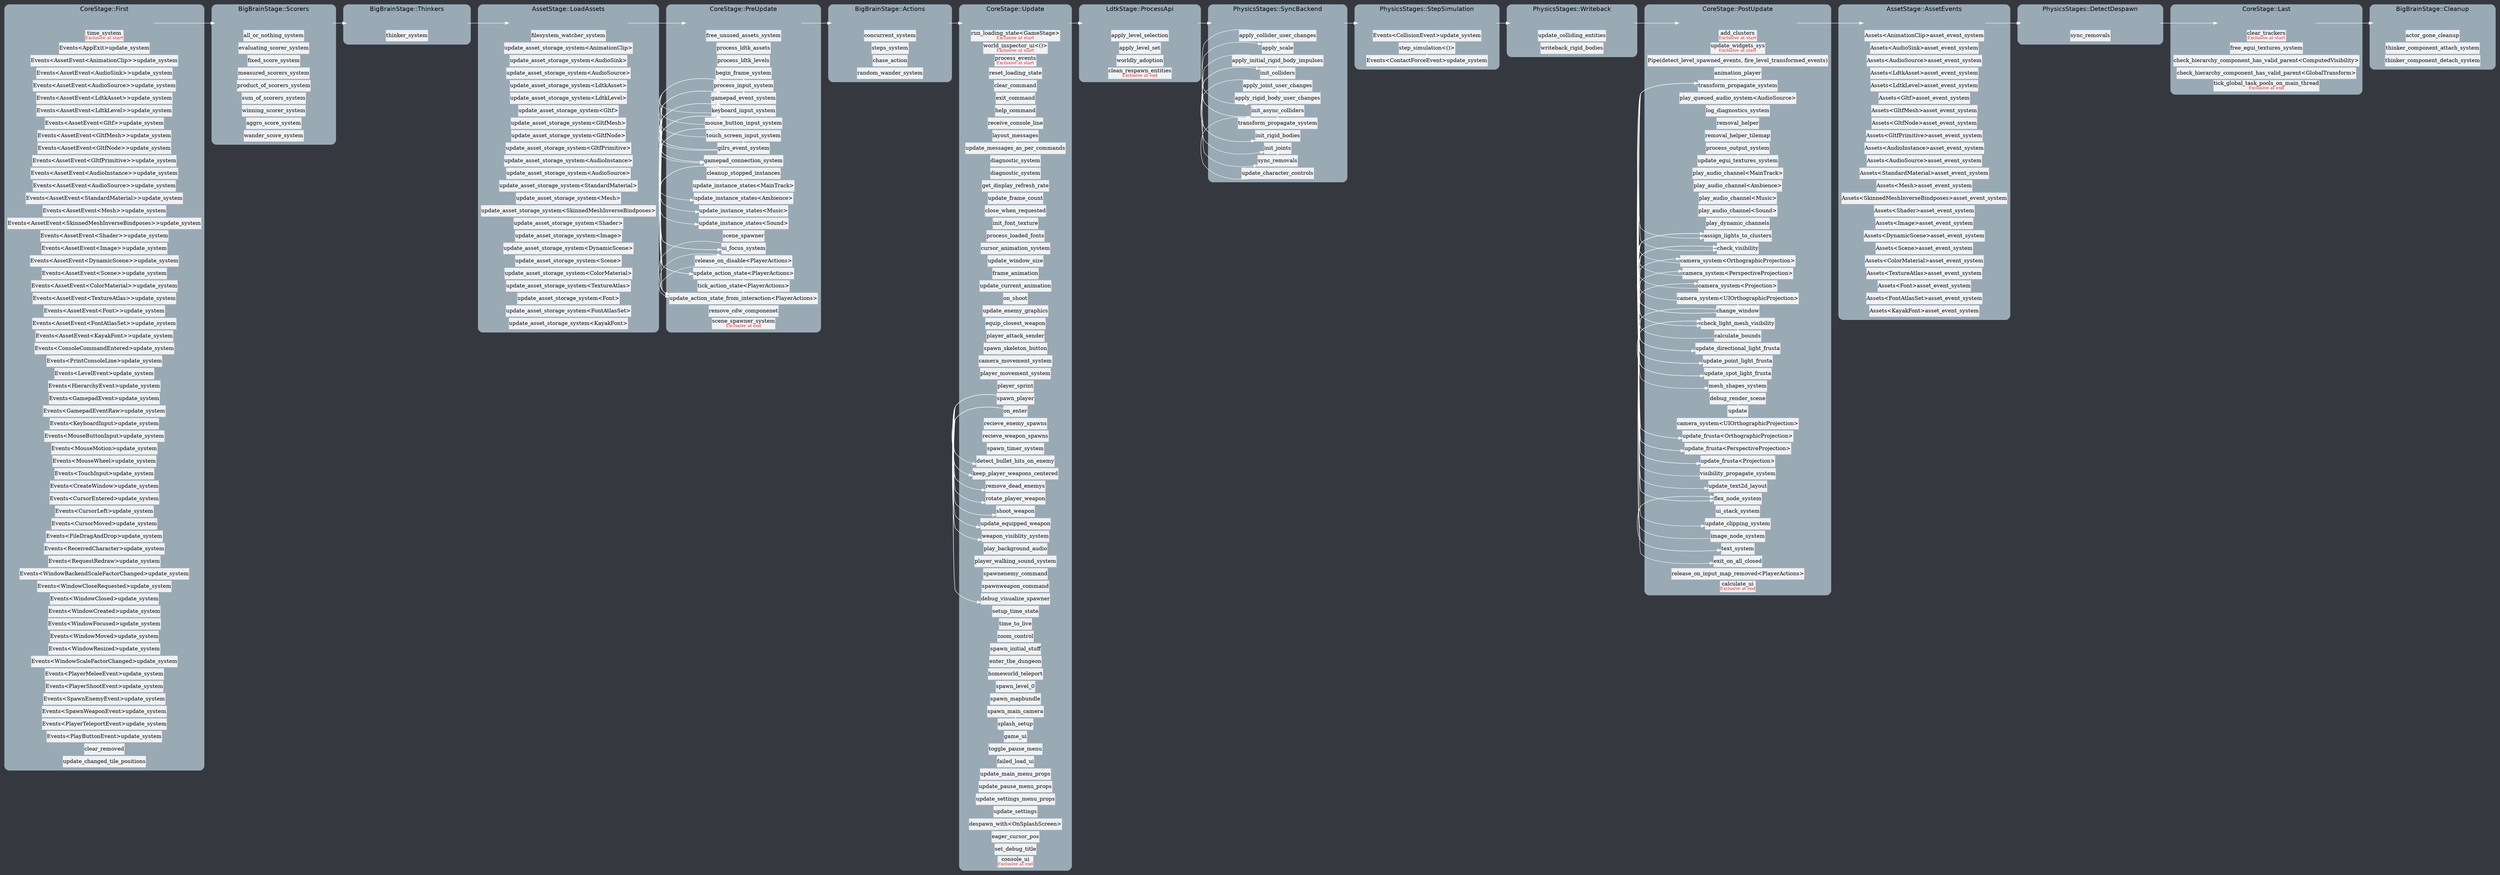 digraph "schedule" {
	"fontsize"="16";
	"fontname"="Helvetica";
	"rankdir"="LR";
	"nodesep"="0.05";
	"bgcolor"="#35393F";
	"compound"="true";
	node ["shape"="box", "margin"="0", "height"="0.4"];
	edge ["color"="white"];
	subgraph "cluster_\"CoreStage::First\"" {
		"style"="rounded";
		"color"="#99aab5";
		"bgcolor"="#99aab5";
		"rankdir"="TD";
		"label"="CoreStage::First";
		node ["style"="filled", "color"="#eff1f3", "bgcolor"="#eff1f3"];
		"MARKER_schedule_CoreStage::First" ["style"="invis"]
		"schedule_bevy_time::time_system_0" ["label"=<time_system<BR /><FONT COLOR="red" POINT-SIZE="11">Exclusive at start</FONT>>, "tooltip"="Res [TimeUpdateStrategy, TimeReceiver]\nResMut [Time]\n"]
		"schedule_bevy_ecs::event::Events<bevy_app::app::AppExit>::update_system_0" ["label"="Events<AppExit>update_system", "tooltip"="ResMut [Events<AppExit>]\n"]
		"schedule_bevy_ecs::event::Events<bevy_asset::assets::AssetEvent<bevy_animation::AnimationClip>>::update_system_1" ["label"="Events<AssetEvent<AnimationClip>>update_system", "tooltip"="ResMut [Events<AssetEvent<AnimationClip>>]\n"]
		"schedule_bevy_ecs::event::Events<bevy_asset::assets::AssetEvent<bevy_audio::audio_output::AudioSink>>::update_system_2" ["label"="Events<AssetEvent<AudioSink>>update_system", "tooltip"="ResMut [Events<AssetEvent<AudioSink>>]\n"]
		"schedule_bevy_ecs::event::Events<bevy_asset::assets::AssetEvent<bevy_audio::audio_source::AudioSource>>::update_system_3" ["label"="Events<AssetEvent<AudioSource>>update_system", "tooltip"="ResMut [Events<AssetEvent<AudioSource>>]\n"]
		"schedule_bevy_ecs::event::Events<bevy_asset::assets::AssetEvent<bevy_ecs_ldtk::assets::LdtkAsset>>::update_system_4" ["label"="Events<AssetEvent<LdtkAsset>>update_system", "tooltip"="ResMut [Events<AssetEvent<LdtkAsset>>]\n"]
		"schedule_bevy_ecs::event::Events<bevy_asset::assets::AssetEvent<bevy_ecs_ldtk::assets::LdtkLevel>>::update_system_5" ["label"="Events<AssetEvent<LdtkLevel>>update_system", "tooltip"="ResMut [Events<AssetEvent<LdtkLevel>>]\n"]
		"schedule_bevy_ecs::event::Events<bevy_asset::assets::AssetEvent<bevy_gltf::Gltf>>::update_system_6" ["label"="Events<AssetEvent<Gltf>>update_system", "tooltip"="ResMut [Events<AssetEvent<Gltf>>]\n"]
		"schedule_bevy_ecs::event::Events<bevy_asset::assets::AssetEvent<bevy_gltf::GltfMesh>>::update_system_7" ["label"="Events<AssetEvent<GltfMesh>>update_system", "tooltip"="ResMut [Events<AssetEvent<GltfMesh>>]\n"]
		"schedule_bevy_ecs::event::Events<bevy_asset::assets::AssetEvent<bevy_gltf::GltfNode>>::update_system_8" ["label"="Events<AssetEvent<GltfNode>>update_system", "tooltip"="ResMut [Events<AssetEvent<GltfNode>>]\n"]
		"schedule_bevy_ecs::event::Events<bevy_asset::assets::AssetEvent<bevy_gltf::GltfPrimitive>>::update_system_9" ["label"="Events<AssetEvent<GltfPrimitive>>update_system", "tooltip"="ResMut [Events<AssetEvent<GltfPrimitive>>]\n"]
		"schedule_bevy_ecs::event::Events<bevy_asset::assets::AssetEvent<bevy_kira_audio::instance::AudioInstance>>::update_system_10" ["label"="Events<AssetEvent<AudioInstance>>update_system", "tooltip"="ResMut [Events<AssetEvent<AudioInstance>>]\n"]
		"schedule_bevy_ecs::event::Events<bevy_asset::assets::AssetEvent<bevy_kira_audio::source::AudioSource>>::update_system_11" ["label"="Events<AssetEvent<AudioSource>>update_system", "tooltip"="ResMut [Events<AssetEvent<AudioSource>>]\n"]
		"schedule_bevy_ecs::event::Events<bevy_asset::assets::AssetEvent<bevy_pbr::pbr_material::StandardMaterial>>::update_system_12" ["label"="Events<AssetEvent<StandardMaterial>>update_system", "tooltip"="ResMut [Events<AssetEvent<StandardMaterial>>]\n"]
		"schedule_bevy_ecs::event::Events<bevy_asset::assets::AssetEvent<bevy_render::mesh::mesh::Mesh>>::update_system_13" ["label"="Events<AssetEvent<Mesh>>update_system", "tooltip"="ResMut [Events<AssetEvent<Mesh>>]\n"]
		"schedule_bevy_ecs::event::Events<bevy_asset::assets::AssetEvent<bevy_render::mesh::mesh::skinning::SkinnedMeshInverseBindposes>>::update_system_14" ["label"="Events<AssetEvent<SkinnedMeshInverseBindposes>>update_system", "tooltip"="ResMut [Events<AssetEvent<SkinnedMeshInverseBindposes>>]\n"]
		"schedule_bevy_ecs::event::Events<bevy_asset::assets::AssetEvent<bevy_render::render_resource::shader::Shader>>::update_system_15" ["label"="Events<AssetEvent<Shader>>update_system", "tooltip"="ResMut [Events<AssetEvent<Shader>>]\n"]
		"schedule_bevy_ecs::event::Events<bevy_asset::assets::AssetEvent<bevy_render::texture::image::Image>>::update_system_16" ["label"="Events<AssetEvent<Image>>update_system", "tooltip"="ResMut [Events<AssetEvent<Image>>]\n"]
		"schedule_bevy_ecs::event::Events<bevy_asset::assets::AssetEvent<bevy_scene::dynamic_scene::DynamicScene>>::update_system_17" ["label"="Events<AssetEvent<DynamicScene>>update_system", "tooltip"="ResMut [Events<AssetEvent<DynamicScene>>]\n"]
		"schedule_bevy_ecs::event::Events<bevy_asset::assets::AssetEvent<bevy_scene::scene::Scene>>::update_system_18" ["label"="Events<AssetEvent<Scene>>update_system", "tooltip"="ResMut [Events<AssetEvent<Scene>>]\n"]
		"schedule_bevy_ecs::event::Events<bevy_asset::assets::AssetEvent<bevy_sprite::mesh2d::color_material::ColorMaterial>>::update_system_19" ["label"="Events<AssetEvent<ColorMaterial>>update_system", "tooltip"="ResMut [Events<AssetEvent<ColorMaterial>>]\n"]
		"schedule_bevy_ecs::event::Events<bevy_asset::assets::AssetEvent<bevy_sprite::texture_atlas::TextureAtlas>>::update_system_20" ["label"="Events<AssetEvent<TextureAtlas>>update_system", "tooltip"="ResMut [Events<AssetEvent<TextureAtlas>>]\n"]
		"schedule_bevy_ecs::event::Events<bevy_asset::assets::AssetEvent<bevy_text::font::Font>>::update_system_21" ["label"="Events<AssetEvent<Font>>update_system", "tooltip"="ResMut [Events<AssetEvent<Font>>]\n"]
		"schedule_bevy_ecs::event::Events<bevy_asset::assets::AssetEvent<bevy_text::font_atlas_set::FontAtlasSet>>::update_system_22" ["label"="Events<AssetEvent<FontAtlasSet>>update_system", "tooltip"="ResMut [Events<AssetEvent<FontAtlasSet>>]\n"]
		"schedule_bevy_ecs::event::Events<bevy_asset::assets::AssetEvent<kayak_font::font::KayakFont>>::update_system_23" ["label"="Events<AssetEvent<KayakFont>>update_system", "tooltip"="ResMut [Events<AssetEvent<KayakFont>>]\n"]
		"schedule_bevy_ecs::event::Events<bevy_console::console::ConsoleCommandEntered>::update_system_24" ["label"="Events<ConsoleCommandEntered>update_system", "tooltip"="ResMut [Events<ConsoleCommandEntered>]\n"]
		"schedule_bevy_ecs::event::Events<bevy_console::console::PrintConsoleLine>::update_system_25" ["label"="Events<PrintConsoleLine>update_system", "tooltip"="ResMut [Events<PrintConsoleLine>]\n"]
		"schedule_bevy_ecs::event::Events<bevy_ecs_ldtk::resources::LevelEvent>::update_system_26" ["label"="Events<LevelEvent>update_system", "tooltip"="ResMut [Events<LevelEvent>]\n"]
		"schedule_bevy_ecs::event::Events<bevy_hierarchy::events::HierarchyEvent>::update_system_27" ["label"="Events<HierarchyEvent>update_system", "tooltip"="ResMut [Events<HierarchyEvent>]\n"]
		"schedule_bevy_ecs::event::Events<bevy_input::gamepad::GamepadEvent>::update_system_28" ["label"="Events<GamepadEvent>update_system", "tooltip"="ResMut [Events<GamepadEvent>]\n"]
		"schedule_bevy_ecs::event::Events<bevy_input::gamepad::GamepadEventRaw>::update_system_29" ["label"="Events<GamepadEventRaw>update_system", "tooltip"="ResMut [Events<GamepadEventRaw>]\n"]
		"schedule_bevy_ecs::event::Events<bevy_input::keyboard::KeyboardInput>::update_system_30" ["label"="Events<KeyboardInput>update_system", "tooltip"="ResMut [Events<KeyboardInput>]\n"]
		"schedule_bevy_ecs::event::Events<bevy_input::mouse::MouseButtonInput>::update_system_31" ["label"="Events<MouseButtonInput>update_system", "tooltip"="ResMut [Events<MouseButtonInput>]\n"]
		"schedule_bevy_ecs::event::Events<bevy_input::mouse::MouseMotion>::update_system_32" ["label"="Events<MouseMotion>update_system", "tooltip"="ResMut [Events<MouseMotion>]\n"]
		"schedule_bevy_ecs::event::Events<bevy_input::mouse::MouseWheel>::update_system_33" ["label"="Events<MouseWheel>update_system", "tooltip"="ResMut [Events<MouseWheel>]\n"]
		"schedule_bevy_ecs::event::Events<bevy_input::touch::TouchInput>::update_system_34" ["label"="Events<TouchInput>update_system", "tooltip"="ResMut [Events<TouchInput>]\n"]
		"schedule_bevy_ecs::event::Events<bevy_window::event::CreateWindow>::update_system_35" ["label"="Events<CreateWindow>update_system", "tooltip"="ResMut [Events<CreateWindow>]\n"]
		"schedule_bevy_ecs::event::Events<bevy_window::event::CursorEntered>::update_system_36" ["label"="Events<CursorEntered>update_system", "tooltip"="ResMut [Events<CursorEntered>]\n"]
		"schedule_bevy_ecs::event::Events<bevy_window::event::CursorLeft>::update_system_37" ["label"="Events<CursorLeft>update_system", "tooltip"="ResMut [Events<CursorLeft>]\n"]
		"schedule_bevy_ecs::event::Events<bevy_window::event::CursorMoved>::update_system_38" ["label"="Events<CursorMoved>update_system", "tooltip"="ResMut [Events<CursorMoved>]\n"]
		"schedule_bevy_ecs::event::Events<bevy_window::event::FileDragAndDrop>::update_system_39" ["label"="Events<FileDragAndDrop>update_system", "tooltip"="ResMut [Events<FileDragAndDrop>]\n"]
		"schedule_bevy_ecs::event::Events<bevy_window::event::ReceivedCharacter>::update_system_40" ["label"="Events<ReceivedCharacter>update_system", "tooltip"="ResMut [Events<ReceivedCharacter>]\n"]
		"schedule_bevy_ecs::event::Events<bevy_window::event::RequestRedraw>::update_system_41" ["label"="Events<RequestRedraw>update_system", "tooltip"="ResMut [Events<RequestRedraw>]\n"]
		"schedule_bevy_ecs::event::Events<bevy_window::event::WindowBackendScaleFactorChanged>::update_system_42" ["label"="Events<WindowBackendScaleFactorChanged>update_system", "tooltip"="ResMut [Events<WindowBackendScaleFactorChanged>]\n"]
		"schedule_bevy_ecs::event::Events<bevy_window::event::WindowCloseRequested>::update_system_43" ["label"="Events<WindowCloseRequested>update_system", "tooltip"="ResMut [Events<WindowCloseRequested>]\n"]
		"schedule_bevy_ecs::event::Events<bevy_window::event::WindowClosed>::update_system_44" ["label"="Events<WindowClosed>update_system", "tooltip"="ResMut [Events<WindowClosed>]\n"]
		"schedule_bevy_ecs::event::Events<bevy_window::event::WindowCreated>::update_system_45" ["label"="Events<WindowCreated>update_system", "tooltip"="ResMut [Events<WindowCreated>]\n"]
		"schedule_bevy_ecs::event::Events<bevy_window::event::WindowFocused>::update_system_46" ["label"="Events<WindowFocused>update_system", "tooltip"="ResMut [Events<WindowFocused>]\n"]
		"schedule_bevy_ecs::event::Events<bevy_window::event::WindowMoved>::update_system_47" ["label"="Events<WindowMoved>update_system", "tooltip"="ResMut [Events<WindowMoved>]\n"]
		"schedule_bevy_ecs::event::Events<bevy_window::event::WindowResized>::update_system_48" ["label"="Events<WindowResized>update_system", "tooltip"="ResMut [Events<WindowResized>]\n"]
		"schedule_bevy_ecs::event::Events<bevy_window::event::WindowScaleFactorChanged>::update_system_49" ["label"="Events<WindowScaleFactorChanged>update_system", "tooltip"="ResMut [Events<WindowScaleFactorChanged>]\n"]
		"schedule_bevy_ecs::event::Events<vanillacoffee::actors::player::actions::PlayerMeleeEvent>::update_system_50" ["label"="Events<PlayerMeleeEvent>update_system", "tooltip"="ResMut [Events<PlayerMeleeEvent>]\n"]
		"schedule_bevy_ecs::event::Events<vanillacoffee::actors::player::actions::PlayerShootEvent>::update_system_51" ["label"="Events<PlayerShootEvent>update_system", "tooltip"="ResMut [Events<PlayerShootEvent>]\n"]
		"schedule_bevy_ecs::event::Events<vanillacoffee::components::actors::spawners::SpawnEnemyEvent>::update_system_52" ["label"="Events<SpawnEnemyEvent>update_system", "tooltip"="ResMut [Events<SpawnEnemyEvent>]\n"]
		"schedule_bevy_ecs::event::Events<vanillacoffee::components::actors::spawners::SpawnWeaponEvent>::update_system_53" ["label"="Events<SpawnWeaponEvent>update_system", "tooltip"="ResMut [Events<SpawnWeaponEvent>]\n"]
		"schedule_bevy_ecs::event::Events<vanillacoffee::game_world::homeworld::PlayerTeleportEvent>::update_system_54" ["label"="Events<PlayerTeleportEvent>update_system", "tooltip"="ResMut [Events<PlayerTeleportEvent>]\n"]
		"schedule_bevy_ecs::event::Events<vanillacoffee::ui::events_handlers::PlayButtonEvent>::update_system_55" ["label"="Events<PlayButtonEvent>update_system", "tooltip"="ResMut [Events<PlayButtonEvent>]\n"]
		"schedule_bevy_ecs_tilemap::render::clear_removed_56" ["label"="clear_removed", "tooltip"="clear_removed"]
		"schedule_bevy_ecs_tilemap::update_changed_tile_positions_57" ["label"="update_changed_tile_positions", "tooltip"="Components [TilePos]\nComponentsMut [TilePosOld]\n"]
	}
	
	subgraph "cluster_\"BigBrainStage::Scorers\"" {
		"style"="rounded";
		"color"="#99aab5";
		"bgcolor"="#99aab5";
		"rankdir"="TD";
		"label"="BigBrainStage::Scorers";
		node ["style"="filled", "color"="#eff1f3", "bgcolor"="#eff1f3"];
		"MARKER_schedule_BigBrainStage::Scorers" ["style"="invis"]
		"schedule_big_brain::scorers::all_or_nothing_system_0" ["label"="all_or_nothing_system", "tooltip"="Components [ScorerSpan, AllOrNothing]\nComponentsMut [Score]\n"]
		"schedule_big_brain::scorers::evaluating_scorer_system_1" ["label"="evaluating_scorer_system", "tooltip"="Components [ScorerSpan, EvaluatingScorer]\nComponentsMut [Score]\n"]
		"schedule_big_brain::scorers::fixed_score_system_2" ["label"="fixed_score_system", "tooltip"="Components [FixedScore, ScorerSpan]\nComponentsMut [Score]\n"]
		"schedule_big_brain::scorers::measured_scorers_system_3" ["label"="measured_scorers_system", "tooltip"="Components [ScorerSpan, MeasuredScorer]\nComponentsMut [Score]\n"]
		"schedule_big_brain::scorers::product_of_scorers_system_4" ["label"="product_of_scorers_system", "tooltip"="Components [ScorerSpan, ProductOfScorers]\nComponentsMut [Score]\n"]
		"schedule_big_brain::scorers::sum_of_scorers_system_5" ["label"="sum_of_scorers_system", "tooltip"="Components [ScorerSpan, SumOfScorers]\nComponentsMut [Score]\n"]
		"schedule_big_brain::scorers::winning_scorer_system_6" ["label"="winning_scorer_system", "tooltip"="Components [ScorerSpan]\nComponentsMut [Score, WinningScorer]\n"]
		"schedule_vanillacoffee::actors::ai::skeleton_ai::aggro_score_system_7" ["label"="aggro_score_system", "tooltip"="Components [Transform, AICanChase, Actor]\nComponentsMut [Score]\n"]
		"schedule_vanillacoffee::actors::ai::skeleton_ai::wander_score_system_8" ["label"="wander_score_system", "tooltip"="Components [Transform, AICanChase, Actor]\nComponentsMut [Score]\n"]
	}
	
	subgraph "cluster_\"BigBrainStage::Thinkers\"" {
		"style"="rounded";
		"color"="#99aab5";
		"bgcolor"="#99aab5";
		"rankdir"="TD";
		"label"="BigBrainStage::Thinkers";
		node ["style"="filled", "color"="#eff1f3", "bgcolor"="#eff1f3"];
		"MARKER_schedule_BigBrainStage::Thinkers" ["style"="invis"]
		"schedule_big_brain::thinker::thinker_system_0" ["label"="thinker_system", "tooltip"="Components [Score, ScorerSpan, Actor, ActionSpan]\nComponentsMut [Thinker, ActionState]\n"]
	}
	
	subgraph "cluster_\"AssetStage::LoadAssets\"" {
		"style"="rounded";
		"color"="#99aab5";
		"bgcolor"="#99aab5";
		"rankdir"="TD";
		"label"="AssetStage::LoadAssets";
		node ["style"="filled", "color"="#eff1f3", "bgcolor"="#eff1f3"];
		"MARKER_schedule_AssetStage::LoadAssets" ["style"="invis"]
		"schedule_bevy_asset::io::file_asset_io::filesystem_watcher_system_0" ["label"="filesystem_watcher_system", "tooltip"="Res [AssetServer]\n"]
		"schedule_bevy_asset::loader::update_asset_storage_system<bevy_animation::AnimationClip>_1" ["label"="update_asset_storage_system<AnimationClip>", "tooltip"="Res [AssetServer]\nResMut [Assets<AnimationClip>]\n"]
		"schedule_bevy_asset::loader::update_asset_storage_system<bevy_audio::audio_output::AudioSink>_2" ["label"="update_asset_storage_system<AudioSink>", "tooltip"="Res [AssetServer]\nResMut [Assets<AudioSink>]\n"]
		"schedule_bevy_asset::loader::update_asset_storage_system<bevy_audio::audio_source::AudioSource>_3" ["label"="update_asset_storage_system<AudioSource>", "tooltip"="Res [AssetServer]\nResMut [Assets<AudioSource>]\n"]
		"schedule_bevy_asset::loader::update_asset_storage_system<bevy_ecs_ldtk::assets::LdtkAsset>_4" ["label"="update_asset_storage_system<LdtkAsset>", "tooltip"="Res [AssetServer]\nResMut [Assets<LdtkAsset>]\n"]
		"schedule_bevy_asset::loader::update_asset_storage_system<bevy_ecs_ldtk::assets::LdtkLevel>_5" ["label"="update_asset_storage_system<LdtkLevel>", "tooltip"="Res [AssetServer]\nResMut [Assets<LdtkLevel>]\n"]
		"schedule_bevy_asset::loader::update_asset_storage_system<bevy_gltf::Gltf>_6" ["label"="update_asset_storage_system<Gltf>", "tooltip"="Res [AssetServer]\nResMut [Assets<Gltf>]\n"]
		"schedule_bevy_asset::loader::update_asset_storage_system<bevy_gltf::GltfMesh>_7" ["label"="update_asset_storage_system<GltfMesh>", "tooltip"="Res [AssetServer]\nResMut [Assets<GltfMesh>]\n"]
		"schedule_bevy_asset::loader::update_asset_storage_system<bevy_gltf::GltfNode>_8" ["label"="update_asset_storage_system<GltfNode>", "tooltip"="Res [AssetServer]\nResMut [Assets<GltfNode>]\n"]
		"schedule_bevy_asset::loader::update_asset_storage_system<bevy_gltf::GltfPrimitive>_9" ["label"="update_asset_storage_system<GltfPrimitive>", "tooltip"="Res [AssetServer]\nResMut [Assets<GltfPrimitive>]\n"]
		"schedule_bevy_asset::loader::update_asset_storage_system<bevy_kira_audio::instance::AudioInstance>_10" ["label"="update_asset_storage_system<AudioInstance>", "tooltip"="Res [AssetServer]\nResMut [Assets<AudioInstance>]\n"]
		"schedule_bevy_asset::loader::update_asset_storage_system<bevy_kira_audio::source::AudioSource>_11" ["label"="update_asset_storage_system<AudioSource>", "tooltip"="Res [AssetServer]\nResMut [Assets<AudioSource>]\n"]
		"schedule_bevy_asset::loader::update_asset_storage_system<bevy_pbr::pbr_material::StandardMaterial>_12" ["label"="update_asset_storage_system<StandardMaterial>", "tooltip"="Res [AssetServer]\nResMut [Assets<StandardMaterial>]\n"]
		"schedule_bevy_asset::loader::update_asset_storage_system<bevy_render::mesh::mesh::Mesh>_13" ["label"="update_asset_storage_system<Mesh>", "tooltip"="Res [AssetServer]\nResMut [Assets<Mesh>]\n"]
		"schedule_bevy_asset::loader::update_asset_storage_system<bevy_render::mesh::mesh::skinning::SkinnedMeshInverseBindposes>_14" ["label"="update_asset_storage_system<SkinnedMeshInverseBindposes>", "tooltip"="Res [AssetServer]\nResMut [Assets<SkinnedMeshInverseBindposes>]\n"]
		"schedule_bevy_asset::loader::update_asset_storage_system<bevy_render::render_resource::shader::Shader>_15" ["label"="update_asset_storage_system<Shader>", "tooltip"="Res [AssetServer]\nResMut [Assets<Shader>]\n"]
		"schedule_bevy_asset::loader::update_asset_storage_system<bevy_render::texture::image::Image>_16" ["label"="update_asset_storage_system<Image>", "tooltip"="Res [AssetServer]\nResMut [Assets<Image>]\n"]
		"schedule_bevy_asset::loader::update_asset_storage_system<bevy_scene::dynamic_scene::DynamicScene>_17" ["label"="update_asset_storage_system<DynamicScene>", "tooltip"="Res [AssetServer]\nResMut [Assets<DynamicScene>]\n"]
		"schedule_bevy_asset::loader::update_asset_storage_system<bevy_scene::scene::Scene>_18" ["label"="update_asset_storage_system<Scene>", "tooltip"="Res [AssetServer]\nResMut [Assets<Scene>]\n"]
		"schedule_bevy_asset::loader::update_asset_storage_system<bevy_sprite::mesh2d::color_material::ColorMaterial>_19" ["label"="update_asset_storage_system<ColorMaterial>", "tooltip"="Res [AssetServer]\nResMut [Assets<ColorMaterial>]\n"]
		"schedule_bevy_asset::loader::update_asset_storage_system<bevy_sprite::texture_atlas::TextureAtlas>_20" ["label"="update_asset_storage_system<TextureAtlas>", "tooltip"="Res [AssetServer]\nResMut [Assets<TextureAtlas>]\n"]
		"schedule_bevy_asset::loader::update_asset_storage_system<bevy_text::font::Font>_21" ["label"="update_asset_storage_system<Font>", "tooltip"="Res [AssetServer]\nResMut [Assets<Font>]\n"]
		"schedule_bevy_asset::loader::update_asset_storage_system<bevy_text::font_atlas_set::FontAtlasSet>_22" ["label"="update_asset_storage_system<FontAtlasSet>", "tooltip"="Res [AssetServer]\nResMut [Assets<FontAtlasSet>]\n"]
		"schedule_bevy_asset::loader::update_asset_storage_system<kayak_font::font::KayakFont>_23" ["label"="update_asset_storage_system<KayakFont>", "tooltip"="Res [AssetServer]\nResMut [Assets<KayakFont>]\n"]
	}
	
	subgraph "cluster_\"CoreStage::PreUpdate\"" {
		"style"="rounded";
		"color"="#99aab5";
		"bgcolor"="#99aab5";
		"rankdir"="TD";
		"label"="CoreStage::PreUpdate";
		node ["style"="filled", "color"="#eff1f3", "bgcolor"="#eff1f3"];
		"MARKER_schedule_CoreStage::PreUpdate" ["style"="invis"]
		"schedule_bevy_asset::asset_server::free_unused_assets_system_0" ["label"="free_unused_assets_system", "tooltip"="Res [AssetServer]\n"]
		"schedule_bevy_ecs_ldtk::systems::process_ldtk_assets_1" ["label"="process_ldtk_assets", "tooltip"="Components [Handle<LdtkAsset>]\nRes [LdtkSettings, Assets<LdtkAsset>, Events<AssetEvent<LdtkAsset>>]\nResMut [ClearColor]\n"]
		"schedule_bevy_ecs_ldtk::systems::process_ldtk_levels_2" ["label"="process_ldtk_levels", "tooltip"="Components [Children, Parent, Handle<LdtkAsset>, Handle<LdtkLevel>, Respawn, Worldly]\nRes [AssetServer, HashMap<(Option<String>, Option<String>), Box<PhantomLdtkEntityTrait>>, HashMap<(Option<String>, Option<i32>), Box<PhantomLdtkIntCellTrait>>, LdtkSettings, Assets<LdtkAsset>, Assets<LdtkLevel>]\nResMut [Assets<Image>, Assets<TextureAtlas>, Events<LevelEvent>]\n"]
		"schedule_bevy_egui::systems::begin_frame_system_3" ["label"="begin_frame_system", "tooltip"="ResMut [EguiRenderInputContainer, EguiContext]\n"]
		"schedule_bevy_egui::systems::process_input_system_4" -> "schedule_bevy_egui::systems::begin_frame_system_3" ["constraint"="false"]
		"schedule_bevy_egui::systems::process_input_system_4" ["label"="process_input_system", "tooltip"="Res [Time, Events<KeyboardInput>, Input<KeyCode>, Events<MouseButtonInput>, Events<MouseWheel>, Events<WindowCreated>, Events<CursorMoved>, Events<CursorEntered>, Events<CursorLeft>, Events<ReceivedCharacter>, Events<WindowFocused>, EguiSettings, EguiClipboard]\nResMut [Windows, EguiRenderInputContainer, EguiWindowSizeContainer, EguiContext]\n"]
		"schedule_bevy_input::gamepad::gamepad_event_system_7" -> "schedule_bevy_egui::systems::process_input_system_4" ["constraint"="false"]
		"schedule_bevy_input::keyboard::keyboard_input_system_8" -> "schedule_bevy_egui::systems::process_input_system_4" ["constraint"="false"]
		"schedule_bevy_input::mouse::mouse_button_input_system_9" -> "schedule_bevy_egui::systems::process_input_system_4" ["constraint"="false"]
		"schedule_bevy_input::touch::touch_screen_input_system_10" -> "schedule_bevy_egui::systems::process_input_system_4" ["constraint"="false"]
		"schedule_bevy_gilrs::gilrs_system::gilrs_event_system_5" ["label"="gilrs_event_system", "tooltip"="ResMut [Events<GamepadEventRaw>, Gilrs]\n"]
		"schedule_bevy_gilrs::gilrs_system::gilrs_event_system_5" -> "schedule_bevy_input::gamepad::gamepad_event_system_7" ["constraint"="false"]
		"schedule_bevy_gilrs::gilrs_system::gilrs_event_system_5" -> "schedule_bevy_input::keyboard::keyboard_input_system_8" ["constraint"="false"]
		"schedule_bevy_gilrs::gilrs_system::gilrs_event_system_5" -> "schedule_bevy_input::mouse::mouse_button_input_system_9" ["constraint"="false"]
		"schedule_bevy_gilrs::gilrs_system::gilrs_event_system_5" -> "schedule_bevy_input::touch::touch_screen_input_system_10" ["constraint"="false"]
		"schedule_bevy_input::gamepad::gamepad_connection_system_6" ["label"="gamepad_connection_system", "tooltip"="Res [Events<GamepadEvent>]\nResMut [Gamepads]\n"]
		"schedule_bevy_input::gamepad::gamepad_event_system_7" -> "schedule_bevy_input::gamepad::gamepad_connection_system_6" ["constraint"="false"]
		"schedule_bevy_input::keyboard::keyboard_input_system_8" -> "schedule_bevy_input::gamepad::gamepad_connection_system_6" ["constraint"="false"]
		"schedule_bevy_input::mouse::mouse_button_input_system_9" -> "schedule_bevy_input::gamepad::gamepad_connection_system_6" ["constraint"="false"]
		"schedule_bevy_input::touch::touch_screen_input_system_10" -> "schedule_bevy_input::gamepad::gamepad_connection_system_6" ["constraint"="false"]
		"schedule_bevy_input::gamepad::gamepad_event_system_7" ["label"="gamepad_event_system", "tooltip"="Res [Events<GamepadEventRaw>, GamepadSettings]\nResMut [Events<GamepadEvent>, Input<GamepadButton>, Axis<GamepadAxis>, Axis<GamepadButton>]\n"]
		"schedule_bevy_input::keyboard::keyboard_input_system_8" ["label"="keyboard_input_system", "tooltip"="Res [Events<KeyboardInput>]\nResMut [Input<KeyCode>, Input<ScanCode>]\n"]
		"schedule_bevy_input::mouse::mouse_button_input_system_9" ["label"="mouse_button_input_system", "tooltip"="Res [Events<MouseButtonInput>]\nResMut [Input<MouseButton>]\n"]
		"schedule_bevy_input::touch::touch_screen_input_system_10" ["label"="touch_screen_input_system", "tooltip"="Res [Events<TouchInput>]\nResMut [Touches]\n"]
		"schedule_bevy_kira_audio::audio_output::cleanup_stopped_instances_11" ["label"="cleanup_stopped_instances", "tooltip"="ResMut [AudioOutput, Assets<AudioInstance>]\n"]
		"schedule_bevy_kira_audio::audio_output::update_instance_states<bevy_kira_audio::MainTrack>_12" ["label"="update_instance_states<MainTrack>", "tooltip"="Res [AudioOutput, Assets<AudioInstance>]\nResMut [AudioChannel<MainTrack>]\n"]
		"schedule_bevy_kira_audio::audio_output::cleanup_stopped_instances_11" -> "schedule_bevy_kira_audio::audio_output::update_instance_states<bevy_kira_audio::MainTrack>_12" ["constraint"="false"]
		"schedule_bevy_kira_audio::audio_output::update_instance_states<vanillacoffee::audio::Ambience>_13" ["label"="update_instance_states<Ambience>", "tooltip"="Res [AudioOutput, Assets<AudioInstance>]\nResMut [AudioChannel<Ambience>]\n"]
		"schedule_bevy_kira_audio::audio_output::cleanup_stopped_instances_11" -> "schedule_bevy_kira_audio::audio_output::update_instance_states<vanillacoffee::audio::Ambience>_13" ["constraint"="false"]
		"schedule_bevy_kira_audio::audio_output::update_instance_states<vanillacoffee::audio::Music>_14" ["label"="update_instance_states<Music>", "tooltip"="Res [AudioOutput, Assets<AudioInstance>]\nResMut [AudioChannel<Music>]\n"]
		"schedule_bevy_kira_audio::audio_output::cleanup_stopped_instances_11" -> "schedule_bevy_kira_audio::audio_output::update_instance_states<vanillacoffee::audio::Music>_14" ["constraint"="false"]
		"schedule_bevy_kira_audio::audio_output::update_instance_states<vanillacoffee::audio::Sound>_15" ["label"="update_instance_states<Sound>", "tooltip"="Res [AudioOutput, Assets<AudioInstance>]\nResMut [AudioChannel<Sound>]\n"]
		"schedule_bevy_kira_audio::audio_output::cleanup_stopped_instances_11" -> "schedule_bevy_kira_audio::audio_output::update_instance_states<vanillacoffee::audio::Sound>_15" ["constraint"="false"]
		"schedule_bevy_scene::bundle::scene_spawner_16" ["label"="scene_spawner", "tooltip"="Components [Handle<Scene>, Handle<DynamicScene>]\nComponentsMut [SceneInstance]\nResMut [SceneSpawner]\n"]
		"schedule_bevy_ui::focus::ui_focus_system_17" ["label"="ui_focus_system", "tooltip"="Components [ComputedVisibility, GlobalTransform, Camera, UiCameraConfig, Node, FocusPolicy, CalculatedClip]\nComponentsMut [Interaction]\nRes [Input<MouseButton>, Touches, Windows, UiStack]\n"]
		"schedule_bevy_input::gamepad::gamepad_event_system_7" -> "schedule_bevy_ui::focus::ui_focus_system_17" ["constraint"="false"]
		"schedule_bevy_input::keyboard::keyboard_input_system_8" -> "schedule_bevy_ui::focus::ui_focus_system_17" ["constraint"="false"]
		"schedule_bevy_input::mouse::mouse_button_input_system_9" -> "schedule_bevy_ui::focus::ui_focus_system_17" ["constraint"="false"]
		"schedule_bevy_input::touch::touch_screen_input_system_10" -> "schedule_bevy_ui::focus::ui_focus_system_17" ["constraint"="false"]
		"schedule_leafwing_input_manager::systems::release_on_disable<vanillacoffee::action_manager::actions::PlayerActions>_18" ["label"="release_on_disable<PlayerActions>", "tooltip"="ComponentsMut [ActionState<PlayerActions>]\nRes [ToggleActions<PlayerActions>]\nResMut [ActionState<PlayerActions>]\n"]
		"schedule_leafwing_input_manager::systems::update_action_state<vanillacoffee::action_manager::actions::PlayerActions>_20" -> "schedule_leafwing_input_manager::systems::release_on_disable<vanillacoffee::action_manager::actions::PlayerActions>_18" ["constraint"="false"]
		"schedule_leafwing_input_manager::systems::tick_action_state<vanillacoffee::action_manager::actions::PlayerActions>_19" ["label"="tick_action_state<PlayerActions>", "tooltip"="ComponentsMut [ActionState<PlayerActions>]\nRes [Time]\nResMut [ActionState<PlayerActions>]\n"]
		"schedule_leafwing_input_manager::systems::tick_action_state<vanillacoffee::action_manager::actions::PlayerActions>_19" -> "schedule_leafwing_input_manager::systems::update_action_state<vanillacoffee::action_manager::actions::PlayerActions>_20" ["constraint"="false"]
		"schedule_leafwing_input_manager::systems::update_action_state<vanillacoffee::action_manager::actions::PlayerActions>_20" ["label"="update_action_state<PlayerActions>", "tooltip"="Components [InputMap<PlayerActions>]\nComponentsMut [ActionState<PlayerActions>]\nRes [Input<KeyCode>, Events<MouseMotion>, Events<MouseWheel>, Input<MouseButton>, Gamepads, Input<GamepadButton>, Axis<GamepadAxis>, Axis<GamepadButton>, ClashStrategy]\nResMut [ActionState<PlayerActions>, InputMap<PlayerActions>]\n"]
		"schedule_bevy_input::gamepad::gamepad_event_system_7" -> "schedule_leafwing_input_manager::systems::update_action_state<vanillacoffee::action_manager::actions::PlayerActions>_20" ["constraint"="false"]
		"schedule_bevy_input::keyboard::keyboard_input_system_8" -> "schedule_leafwing_input_manager::systems::update_action_state<vanillacoffee::action_manager::actions::PlayerActions>_20" ["constraint"="false"]
		"schedule_bevy_input::mouse::mouse_button_input_system_9" -> "schedule_leafwing_input_manager::systems::update_action_state<vanillacoffee::action_manager::actions::PlayerActions>_20" ["constraint"="false"]
		"schedule_bevy_input::touch::touch_screen_input_system_10" -> "schedule_leafwing_input_manager::systems::update_action_state<vanillacoffee::action_manager::actions::PlayerActions>_20" ["constraint"="false"]
		"schedule_leafwing_input_manager::systems::update_action_state_from_interaction<vanillacoffee::action_manager::actions::PlayerActions>_21" ["label"="update_action_state_from_interaction<PlayerActions>", "tooltip"="Components [Interaction, ActionStateDriver<PlayerActions>]\nComponentsMut [ActionState<PlayerActions>]\n"]
		"schedule_leafwing_input_manager::systems::update_action_state_from_interaction<vanillacoffee::action_manager::actions::PlayerActions>_21" -> "schedule_leafwing_input_manager::systems::release_on_disable<vanillacoffee::action_manager::actions::PlayerActions>_18" ["constraint"="false"]
		"schedule_leafwing_input_manager::systems::tick_action_state<vanillacoffee::action_manager::actions::PlayerActions>_19" -> "schedule_leafwing_input_manager::systems::update_action_state_from_interaction<vanillacoffee::action_manager::actions::PlayerActions>_21" ["constraint"="false"]
		"schedule_leafwing_input_manager::systems::update_action_state<vanillacoffee::action_manager::actions::PlayerActions>_20" -> "schedule_leafwing_input_manager::systems::update_action_state_from_interaction<vanillacoffee::action_manager::actions::PlayerActions>_21" ["constraint"="false"]
		"schedule_bevy_ui::focus::ui_focus_system_17" -> "schedule_leafwing_input_manager::systems::update_action_state_from_interaction<vanillacoffee::action_manager::actions::PlayerActions>_21" ["constraint"="false"]
		"schedule_bevy_input::gamepad::gamepad_event_system_7" -> "schedule_leafwing_input_manager::systems::update_action_state_from_interaction<vanillacoffee::action_manager::actions::PlayerActions>_21" ["constraint"="false"]
		"schedule_bevy_input::keyboard::keyboard_input_system_8" -> "schedule_leafwing_input_manager::systems::update_action_state_from_interaction<vanillacoffee::action_manager::actions::PlayerActions>_21" ["constraint"="false"]
		"schedule_bevy_input::mouse::mouse_button_input_system_9" -> "schedule_leafwing_input_manager::systems::update_action_state_from_interaction<vanillacoffee::action_manager::actions::PlayerActions>_21" ["constraint"="false"]
		"schedule_bevy_input::touch::touch_screen_input_system_10" -> "schedule_leafwing_input_manager::systems::update_action_state_from_interaction<vanillacoffee::action_manager::actions::PlayerActions>_21" ["constraint"="false"]
		"schedule_vanillacoffee::actors::weapons::remove_cdw_componenet_22" ["label"="remove_cdw_componenet", "tooltip"="Components [Name, WeaponSocket, CurrentlySelectedWeapon, WeaponTag]\n"]
		"schedule_bevy_scene::scene_spawner::scene_spawner_system_0" ["label"=<scene_spawner_system<BR /><FONT COLOR="red" POINT-SIZE="11">Exclusive at end</FONT>>, "tooltip"="scene_spawner_system"]
	}
	
	subgraph "cluster_\"BigBrainStage::Actions\"" {
		"style"="rounded";
		"color"="#99aab5";
		"bgcolor"="#99aab5";
		"rankdir"="TD";
		"label"="BigBrainStage::Actions";
		node ["style"="filled", "color"="#eff1f3", "bgcolor"="#eff1f3"];
		"MARKER_schedule_BigBrainStage::Actions" ["style"="invis"]
		"schedule_big_brain::actions::concurrent_system_0" ["label"="concurrent_system", "tooltip"="Components [ActionSpan, Concurrently]\nComponentsMut [ActionState]\n"]
		"schedule_big_brain::actions::steps_system_1" ["label"="steps_system", "tooltip"="Components [Actor, ActionSpan]\nComponentsMut [ActionState, Steps]\n"]
		"schedule_vanillacoffee::actors::ai::skeleton_ai::chase_action_2" ["label"="chase_action", "tooltip"="Components [Transform, AICanChase, Actor]\nComponentsMut [ActionState, Velocity, MovementState, TextureAtlasSprite]\nResMut [TimeInfo]\n"]
		"schedule_vanillacoffee::actors::ai::skeleton_ai::random_wander_system_3" ["label"="random_wander_system", "tooltip"="Components [Transform, Actor]\nComponentsMut [ActionState, Velocity, MovementState, TextureAtlasSprite, AICanWander]\nResMut [TimeInfo]\n"]
	}
	
	subgraph "cluster_\"CoreStage::Update\"" {
		"style"="rounded";
		"color"="#99aab5";
		"bgcolor"="#99aab5";
		"rankdir"="TD";
		"label"="CoreStage::Update";
		node ["style"="filled", "color"="#eff1f3", "bgcolor"="#eff1f3"];
		"MARKER_schedule_CoreStage::Update" ["style"="invis"]
		"schedule_bevy_asset_loader::loading_state::systems::run_loading_state<vanillacoffee::game::GameStage>_0" ["label"=<run_loading_state&lt;GameStage&gt;<BR /><FONT COLOR="red" POINT-SIZE="11">Exclusive at start</FONT>>, "tooltip"="run_loading_state<GameStage>"]
		"schedule_bevy_inspector_egui::world_inspector::plugin::world_inspector_ui<()>_1" ["label"=<world_inspector_ui&lt;()&gt;<BR /><FONT COLOR="red" POINT-SIZE="11">Exclusive at start</FONT>>, "tooltip"="world_inspector_ui<()>"]
		"schedule_kayak_ui::input::process_events_2" ["label"=<process_events<BR /><FONT COLOR="red" POINT-SIZE="11">Exclusive at start</FONT>>, "tooltip"="process_events"]
		"schedule_bevy_asset_loader::loading_state::systems::reset_loading_state_0" ["label"="reset_loading_state", "tooltip"="ResMut [State<InternalLoadingState>]\n"]
		"schedule_bevy_console::commands::clear::clear_command_1" ["label"="clear_command", "tooltip"="Res [Events<ConsoleCommandEntered>]\nResMut [ConsoleState, Events<PrintConsoleLine>]\n"]
		"schedule_bevy_console::commands::exit::exit_command_2" ["label"="exit_command", "tooltip"="Res [Events<ConsoleCommandEntered>]\nResMut [Events<AppExit>, Events<PrintConsoleLine>]\n"]
		"schedule_bevy_console::commands::help::help_command_3" ["label"="help_command", "tooltip"="Res [ConsoleConfiguration, Events<ConsoleCommandEntered>]\nResMut [Events<PrintConsoleLine>]\n"]
		"schedule_bevy_console::console::receive_console_line_4" ["label"="receive_console_line", "tooltip"="Res [Events<PrintConsoleLine>]\nResMut [ConsoleState]\n"]
		"schedule_bevy_debug_text_overlay::overlay::layout_messages_5" ["label"="layout_messages", "tooltip"="Components [Node, Message]\nComponentsMut [Visibility, Style]\nRes [Time]\n"]
		"schedule_bevy_debug_text_overlay::overlay::update_messages_as_per_commands_6" -> "schedule_bevy_debug_text_overlay::overlay::layout_messages_5" ["constraint"="false"]
		"schedule_bevy_debug_text_overlay::overlay::update_messages_as_per_commands_6" ["label"="update_messages_as_per_commands", "tooltip"="ComponentsMut [Message, Text]\nRes [Time, Options, OverlayFont]\n"]
		"schedule_bevy_diagnostic::frame_time_diagnostics_plugin::FrameTimeDiagnosticsPlugin::diagnostic_system_7" ["label"="diagnostic_system", "tooltip"="Res [FrameCount, Time]\nResMut [Diagnostics]\n"]
		"schedule_bevy_framepace::FramePaceDiagnosticsPlugin::diagnostic_system_8" ["label"="diagnostic_system", "tooltip"="Res [Time, FramePaceStats]\nResMut [Diagnostics]\n"]
		"schedule_bevy_framepace::get_display_refresh_rate_9" ["label"="get_display_refresh_rate", "tooltip"="Res [Windows, WinitWindows, FramepaceSettings]\nResMut [FrametimeLimit]\n"]
		"schedule_bevy_render::update_frame_count_10" ["label"="update_frame_count", "tooltip"="ResMut [FrameCount]\n"]
		"schedule_bevy_window::system::close_when_requested_11" ["label"="close_when_requested", "tooltip"="Res [Events<WindowCloseRequested>]\nResMut [Windows]\n"]
		"schedule_kayak_font::bevy::font_texture::init_font_texture_12" ["label"="init_font_texture", "tooltip"="Res [Assets<KayakFont>, Events<AssetEvent<KayakFont>>]\nResMut [Assets<Image>]\n"]
		"schedule_kayak_ui::render::font::process_loaded_fonts_13" ["label"="process_loaded_fonts", "tooltip"="Components [KayakRootContext]\nResMut [FontMapping]\n"]
		"schedule_kayak_ui::widgets::text_box::cursor_animation_system_14" ["label"="cursor_animation_system", "tooltip"="ComponentsMut [TextBoxState]\n"]
		"schedule_kayak_ui::window_size::update_window_size_15" ["label"="update_window_size", "tooltip"="Res [Events<WindowResized>, Events<WindowCreated>, Windows]\nResMut [WindowSize]\n"]
		"schedule_vanillacoffee::actors::animation::AnimationPlugin::frame_animation_16" ["label"="frame_animation", "tooltip"="ComponentsMut [TextureAtlasSprite, AnimState]\nRes [Time]\nResMut [TimeInfo]\n"]
		"schedule_vanillacoffee::actors::animation::AnimationPlugin::update_current_animation_17" ["label"="update_current_animation", "tooltip"="Components [MovementState, AnimationSheet]\nComponentsMut [AnimState]\n"]
		"schedule_vanillacoffee::actors::enemies::skeleton::actions::on_shoot_18" ["label"="on_shoot", "tooltip"="Components [Transform]\nComponentsMut [AIAttackTimer]\nRes [Time, TimeInfo]\nResMut [ActorTextureHandles]\n"]
		"schedule_vanillacoffee::actors::enemies::update_enemy_graphics_19" ["label"="update_enemy_graphics", "tooltip"="ComponentsMut [Velocity, MovementState, TextureAtlasSprite]\nResMut [TimeInfo]\n"]
		"schedule_vanillacoffee::actors::player::actions::equip_closest_weapon_20" ["label"="equip_closest_weapon", "tooltip"="Components [Parent, ActionState<PlayerActions>]\nComponentsMut [Transform, WeaponSocket, WeaponTag]\n"]
		"schedule_vanillacoffee::actors::player::actions::player_attack_sender_21" ["label"="player_attack_sender", "tooltip"="Components [GlobalTransform, Children, Parent, ActionState<PlayerActions>, CurrentlySelectedWeapon]\nComponentsMut [Transform, Player]\nRes [EagerMousePos]\nResMut [Events<PlayerShootEvent>]\n"]
		"schedule_vanillacoffee::actors::player::actions::spawn_skeleton_button_22" ["label"="spawn_skeleton_button", "tooltip"="Components [Transform, ActionState<PlayerActions>]\nRes [EagerMousePos]\nResMut [Events<SpawnEnemyEvent>]\n"]
		"schedule_vanillacoffee::actors::player::movement::camera_movement_system_23" ["label"="camera_movement_system", "tooltip"="Components [MainCameraTag]\nComponentsMut [Transform]\n"]
		"schedule_vanillacoffee::actors::player::movement::player_movement_system_24" ["label"="player_movement_system", "tooltip"="Components [ActionState<PlayerActions>]\nComponentsMut [Velocity, MovementState, TextureAtlasSprite]\nResMut [TimeInfo]\n"]
		"schedule_vanillacoffee::actors::player::movement::player_sprint_25" ["label"="player_sprint", "tooltip"="Components [ActionState<PlayerActions>]\nComponentsMut [MovementState, AnimState]\n"]
		"schedule_vanillacoffee::actors::player::spawn_player_26" ["label"="spawn_player", "tooltip"="Res [ActorTextureHandles]\n"]
		"schedule_vanillacoffee::actors::spawners::on_enter_27" ["label"="on_enter", "tooltip"="on_enter"]
		"schedule_vanillacoffee::actors::spawners::recieve_enemy_spawns_28" ["label"="recieve_enemy_spawns", "tooltip"="Res [Events<SpawnEnemyEvent>, ActorTextureHandles]\n"]
		"schedule_vanillacoffee::actors::spawners::recieve_weapon_spawns_29" ["label"="recieve_weapon_spawns", "tooltip"="Res [Events<SpawnWeaponEvent>, ActorTextureHandles]\n"]
		"schedule_vanillacoffee::actors::spawners::spawn_timer_system_30" ["label"="spawn_timer_system", "tooltip"="Components [Transform, Spawner]\nResMut [Events<SpawnEnemyEvent>]\n"]
		"schedule_vanillacoffee::actors::weapons::detect_bullet_hits_on_enemy_31" ["label"="detect_bullet_hits_on_enemy", "tooltip"="Components [Parent, Name, ProjectileStats]\nComponentsMut [DefenseStats]\nRes [Events<CollisionEvent>]\n"]
		"schedule_vanillacoffee::actors::player::spawn_player_26" -> "schedule_vanillacoffee::actors::weapons::detect_bullet_hits_on_enemy_31" ["constraint"="false"]
		"schedule_vanillacoffee::actors::spawners::on_enter_27" -> "schedule_vanillacoffee::actors::weapons::detect_bullet_hits_on_enemy_31" ["constraint"="false"]
		"schedule_vanillacoffee::actors::weapons::keep_player_weapons_centered_32" ["label"="keep_player_weapons_centered", "tooltip"="ComponentsMut [Transform, WeaponTag, Velocity, MovementState]\n"]
		"schedule_vanillacoffee::actors::player::spawn_player_26" -> "schedule_vanillacoffee::actors::weapons::keep_player_weapons_centered_32" ["constraint"="false"]
		"schedule_vanillacoffee::actors::spawners::on_enter_27" -> "schedule_vanillacoffee::actors::weapons::keep_player_weapons_centered_32" ["constraint"="false"]
		"schedule_vanillacoffee::actors::weapons::remove_dead_enemys_33" ["label"="remove_dead_enemys", "tooltip"="ComponentsMut [DefenseStats]\nResMut [EnemyCounterInformation]\n"]
		"schedule_vanillacoffee::actors::player::spawn_player_26" -> "schedule_vanillacoffee::actors::weapons::remove_dead_enemys_33" ["constraint"="false"]
		"schedule_vanillacoffee::actors::spawners::on_enter_27" -> "schedule_vanillacoffee::actors::weapons::remove_dead_enemys_33" ["constraint"="false"]
		"schedule_vanillacoffee::actors::weapons::rotate_player_weapon_34" ["label"="rotate_player_weapon", "tooltip"="Components [GlobalTransform]\nComponentsMut [Transform, WeaponTag, MovementState]\nRes [TimeInfo, EagerMousePos]\n"]
		"schedule_vanillacoffee::actors::player::spawn_player_26" -> "schedule_vanillacoffee::actors::weapons::rotate_player_weapon_34" ["constraint"="false"]
		"schedule_vanillacoffee::actors::spawners::on_enter_27" -> "schedule_vanillacoffee::actors::weapons::rotate_player_weapon_34" ["constraint"="false"]
		"schedule_vanillacoffee::actors::weapons::shoot_weapon_35" ["label"="shoot_weapon", "tooltip"="Components [Transform, WeaponStats]\nComponentsMut [WeaponTag]\nRes [Time, Events<PlayerShootEvent>]\nResMut [WeaponFiringTimer, ActorTextureHandles]\n"]
		"schedule_vanillacoffee::actors::player::spawn_player_26" -> "schedule_vanillacoffee::actors::weapons::shoot_weapon_35" ["constraint"="false"]
		"schedule_vanillacoffee::actors::spawners::on_enter_27" -> "schedule_vanillacoffee::actors::weapons::shoot_weapon_35" ["constraint"="false"]
		"schedule_vanillacoffee::actors::weapons::update_equipped_weapon_36" ["label"="update_equipped_weapon", "tooltip"="Components [ActionState<PlayerActions>]\nComponentsMut [Transform, WeaponSocket, WeaponTag]\n"]
		"schedule_vanillacoffee::actors::player::spawn_player_26" -> "schedule_vanillacoffee::actors::weapons::update_equipped_weapon_36" ["constraint"="false"]
		"schedule_vanillacoffee::actors::spawners::on_enter_27" -> "schedule_vanillacoffee::actors::weapons::update_equipped_weapon_36" ["constraint"="false"]
		"schedule_vanillacoffee::actors::weapons::weapon_visiblity_system_37" ["label"="weapon_visiblity_system", "tooltip"="Components [WeaponSocket, WeaponTag]\nComponentsMut [Visibility]\n"]
		"schedule_vanillacoffee::actors::player::spawn_player_26" -> "schedule_vanillacoffee::actors::weapons::weapon_visiblity_system_37" ["constraint"="false"]
		"schedule_vanillacoffee::actors::spawners::on_enter_27" -> "schedule_vanillacoffee::actors::weapons::weapon_visiblity_system_37" ["constraint"="false"]
		"schedule_vanillacoffee::audio::play_background_audio_38" ["label"="play_background_audio", "tooltip"="Res [AudioChannel<Music>, AudioHandles]\n"]
		"schedule_vanillacoffee::audio::player_walking_sound_system_39" ["label"="player_walking_sound_system", "tooltip"="ComponentsMut [MovementState]\nRes [Time, AudioChannel<Sound>, AudioHandles]\nResMut [WalkingSoundTimer]\n"]
		"schedule_vanillacoffee::console::commands::spawnenemy_command_40" ["label"="spawnenemy_command", "tooltip"="Components [Transform]\nRes [Events<ConsoleCommandEntered>]\nResMut [Events<PrintConsoleLine>, Events<SpawnEnemyEvent>]\n"]
		"schedule_vanillacoffee::console::commands::spawnweapon_command_41" ["label"="spawnweapon_command", "tooltip"="Components [Transform]\nRes [Events<ConsoleCommandEntered>]\nResMut [Events<PrintConsoleLine>, Events<SpawnWeaponEvent>]\n"]
		"schedule_vanillacoffee::dev_tools::debug_plugin::debug_visualize_spawner_42" ["label"="debug_visualize_spawner", "tooltip"="Components [Transform, Spawner]\n"]
		"schedule_vanillacoffee::actors::player::spawn_player_26" -> "schedule_vanillacoffee::dev_tools::debug_plugin::debug_visualize_spawner_42" ["constraint"="false"]
		"schedule_vanillacoffee::actors::spawners::on_enter_27" -> "schedule_vanillacoffee::dev_tools::debug_plugin::debug_visualize_spawner_42" ["constraint"="false"]
		"schedule_vanillacoffee::game::setup_time_state_43" ["label"="setup_time_state", "tooltip"="ResMut [TimeInfo]\n"]
		"schedule_vanillacoffee::game::time_to_live_44" ["label"="time_to_live", "tooltip"="ComponentsMut [TimeToLive]\nRes [Time]\n"]
		"schedule_vanillacoffee::game::zoom_control_45" ["label"="zoom_control", "tooltip"="Components [ActionState<PlayerActions>]\nResMut [AppSettings]\n"]
		"schedule_vanillacoffee::game_world::homeworld::spawn_initial_stuff_46" ["label"="spawn_initial_stuff", "tooltip"="ResMut [Events<SpawnWeaponEvent>]\n"]
		"schedule_vanillacoffee::game_world::homeworld::systems::enter_the_dungeon_47" ["label"="enter_the_dungeon", "tooltip"="ComponentsMut [Transform, Player]\nRes [Time]\nResMut [TeleportTimer]\n"]
		"schedule_vanillacoffee::game_world::homeworld::systems::homeworld_teleport_48" ["label"="homeworld_teleport", "tooltip"="ComponentsMut [Player]\nRes [Events<CollisionEvent>]\nResMut [Events<PlayerTeleportEvent>]\n"]
		"schedule_vanillacoffee::game_world::homeworld::systems::spawn_level_0_49" ["label"="spawn_level_0", "tooltip"="spawn_level_0"]
		"schedule_vanillacoffee::game_world::homeworld::systems::spawn_mapbundle_50" ["label"="spawn_mapbundle", "tooltip"="Res [MapAssetHandles]\nResMut [AssetServer]\n"]
		"schedule_vanillacoffee::loading::splashscreen::spawn_main_camera_51" ["label"="spawn_main_camera", "tooltip"="spawn_main_camera"]
		"schedule_vanillacoffee::loading::splashscreen::spawn_main_camera_51" -> "schedule_vanillacoffee::loading::splashscreen::splash_setup_52" ["constraint"="false"]
		"schedule_vanillacoffee::loading::splashscreen::splash_setup_52" ["label"="splash_setup", "tooltip"="ResMut [AssetServer]\n"]
		"schedule_vanillacoffee::ui::game_ui_53" ["label"="game_ui", "tooltip"="Res [FontHandles]\nResMut [FontMapping]\n"]
		"schedule_vanillacoffee::ui::toggle_pause_menu_54" ["label"="toggle_pause_menu", "tooltip"="Components [ActionState<PlayerActions>]\nRes [Events<PlayButtonEvent>]\nResMut [TimeInfo, State<MenuState>]\n"]
		"schedule_vanillacoffee::ui::zfailed_load_menu::failed_load_ui_55" ["label"="failed_load_ui", "tooltip"="Res [AssetServer]\nResMut [FontMapping]\n"]
		"schedule_vanillacoffee::ui::zmain_menu::update_main_menu_props_56" ["label"="update_main_menu_props", "tooltip"="ComponentsMut [MainMenuProps]\nRes [State<MenuState>]\n"]
		"schedule_vanillacoffee::ui::zpause_menu::update_pause_menu_props_57" ["label"="update_pause_menu_props", "tooltip"="ComponentsMut [PauseMenuProps]\nResMut [State<MenuState>]\n"]
		"schedule_vanillacoffee::ui::zsettings_menu::update_settings_menu_props_58" ["label"="update_settings_menu_props", "tooltip"="ComponentsMut [SettingsMenuProps]\nResMut [State<MenuState>]\n"]
		"schedule_vanillacoffee::update_settings_59" ["label"="update_settings", "tooltip"="Components [Camera2d]\nComponentsMut [OrthographicProjection]\nRes [AppSettings, AudioChannel<Music>, AudioChannel<Ambience>, AudioChannel<Sound>]\nResMut [Windows, FramepaceSettings]\n"]
		"schedule_vanillacoffee::utilities::despawn_with<vanillacoffee::components::OnSplashScreen>_60" ["label"="despawn_with<OnSplashScreen>", "tooltip"="despawn_with<OnSplashScreen>"]
		"schedule_vanillacoffee::utilities::eager_cursor_pos_61" ["label"="eager_cursor_pos", "tooltip"="Components [GlobalTransform, Camera]\nRes [Windows]\nResMut [EagerMousePos]\n"]
		"schedule_vanillacoffee::utilities::window::set_debug_title_62" ["label"="set_debug_title", "tooltip"="Res [Diagnostics]\nResMut [Windows, State<GameStage>]\n"]
		"schedule_bevy_console::console::console_ui_0" ["label"=<console_ui<BR /><FONT COLOR="red" POINT-SIZE="11">Exclusive at end</FONT>>, "tooltip"="Res [Events<KeyboardInput>, ConsoleConfiguration]\nResMut [ConsoleState, ConsoleOpen, Events<ConsoleCommandEntered>, EguiContext]\n"]
	}
	
	subgraph "cluster_\"LdtkStage::ProcessApi\"" {
		"style"="rounded";
		"color"="#99aab5";
		"bgcolor"="#99aab5";
		"rankdir"="TD";
		"label"="LdtkStage::ProcessApi";
		node ["style"="filled", "color"="#eff1f3", "bgcolor"="#eff1f3"];
		"MARKER_schedule_LdtkStage::ProcessApi" ["style"="invis"]
		"schedule_bevy_ecs_ldtk::systems::apply_level_selection_0" ["label"="apply_level_selection", "tooltip"="Components [Handle<LdtkAsset>]\nComponentsMut [LevelSet]\nRes [LdtkSettings, Assets<LdtkAsset>, LevelSelection]\nResMut [ClearColor]\n"]
		"schedule_bevy_ecs_ldtk::systems::apply_level_set_1" ["label"="apply_level_set", "tooltip"="Components [Children, Handle<LdtkAsset>, Handle<LdtkLevel>, Respawn, LevelSet]\nRes [LdtkSettings, Assets<LdtkAsset>, Assets<LdtkLevel>]\nResMut [Events<LevelEvent>]\n"]
		"schedule_bevy_ecs_ldtk::systems::apply_level_selection_0" -> "schedule_bevy_ecs_ldtk::systems::apply_level_set_1" ["constraint"="false"]
		"schedule_bevy_ecs_ldtk::systems::worldly_adoption_2" ["label"="worldly_adoption", "tooltip"="Components [Parent, Worldly]\nComponentsMut [Transform]\n"]
		"schedule_bevy_ecs_ldtk::systems::clean_respawn_entities_0" ["label"=<clean_respawn_entities<BR /><FONT COLOR="red" POINT-SIZE="11">Exclusive at end</FONT>>, "tooltip"="clean_respawn_entities"]
	}
	
	subgraph "cluster_\"PhysicsStages::SyncBackend\"" {
		"style"="rounded";
		"color"="#99aab5";
		"bgcolor"="#99aab5";
		"rankdir"="TD";
		"label"="PhysicsStages::SyncBackend";
		node ["style"="filled", "color"="#eff1f3", "bgcolor"="#eff1f3"];
		"MARKER_schedule_PhysicsStages::SyncBackend" ["style"="invis"]
		"schedule_bevy_rapier2d::plugin::systems::apply_collider_user_changes_0" ["label"="apply_collider_user_changes", "tooltip"="Components [GlobalTransform, RapierColliderHandle, Collider, ActiveEvents, ActiveHooks, ActiveCollisionTypes, Friction, Restitution, CollisionGroups, SolverGroups, Sensor, ContactForceEventThreshold, ColliderMassProperties]\nRes [RapierConfiguration]\nResMut [RapierContext]\n"]
		"schedule_bevy_rapier2d::plugin::systems::apply_scale_4" -> "schedule_bevy_rapier2d::plugin::systems::apply_collider_user_changes_0" ["constraint"="false"]
		"schedule_bevy_rapier2d::plugin::systems::apply_initial_rigid_body_impulses_1" ["label"="apply_initial_rigid_body_impulses", "tooltip"="ComponentsMut [ExternalImpulse]\nResMut [RapierContext]\n"]
		"schedule_bevy_rapier2d::plugin::systems::init_colliders_6" -> "schedule_bevy_rapier2d::plugin::systems::apply_initial_rigid_body_impulses_1" ["constraint"="false"]
		"schedule_bevy_rapier2d::plugin::systems::apply_joint_user_changes_2" ["label"="apply_joint_user_changes", "tooltip"="Components [RapierImpulseJointHandle, ImpulseJoint, RapierMultibodyJointHandle, MultibodyJoint]\nResMut [RapierContext]\n"]
		"schedule_bevy_rapier2d::plugin::systems::apply_rigid_body_user_changes_3" -> "schedule_bevy_rapier2d::plugin::systems::apply_joint_user_changes_2" ["constraint"="false"]
		"schedule_bevy_rapier2d::plugin::systems::apply_rigid_body_user_changes_3" ["label"="apply_rigid_body_user_changes", "tooltip"="Components [GlobalTransform, Velocity, RapierRigidBodyHandle, RigidBody, AdditionalMassProperties, LockedAxes, ExternalForce, GravityScale, Ccd, Dominance, Sleeping, Damping]\nComponentsMut [TransformInterpolation, ExternalImpulse]\nRes [RapierConfiguration]\nResMut [RapierContext]\n"]
		"schedule_bevy_rapier2d::plugin::systems::apply_collider_user_changes_0" -> "schedule_bevy_rapier2d::plugin::systems::apply_rigid_body_user_changes_3" ["constraint"="false"]
		"schedule_bevy_rapier2d::plugin::systems::apply_scale_4" ["label"="apply_scale", "tooltip"="Components [GlobalTransform, ColliderScale]\nComponentsMut [Collider]\nRes [RapierConfiguration]\n"]
		"schedule_bevy_rapier2d::plugin::systems::init_async_colliders_5" -> "schedule_bevy_rapier2d::plugin::systems::apply_scale_4" ["constraint"="false"]
		"schedule_bevy_rapier2d::plugin::systems::init_async_colliders_5" ["label"="init_async_colliders", "tooltip"="init_async_colliders"]
		"schedule_bevy_transform::systems::transform_propagate_system_11" -> "schedule_bevy_rapier2d::plugin::systems::init_async_colliders_5" ["constraint"="false"]
		"schedule_bevy_rapier2d::plugin::systems::init_colliders_6" ["label"="init_colliders", "tooltip"="Components [Transform, Parent, Collider, ActiveEvents, ActiveHooks, ActiveCollisionTypes, Friction, Restitution, CollisionGroups, SolverGroups, Sensor, ContactForceEventThreshold, ColliderMassProperties]\nComponentsMut [ReadMassProperties]\nRes [RapierConfiguration]\nResMut [RapierContext]\n"]
		"schedule_bevy_rapier2d::plugin::systems::init_rigid_bodies_8" -> "schedule_bevy_rapier2d::plugin::systems::init_colliders_6" ["constraint"="false"]
		"schedule_bevy_rapier2d::plugin::systems::init_async_colliders_5" -> "schedule_bevy_rapier2d::plugin::systems::init_colliders_6" ["constraint"="false"]
		"schedule_bevy_rapier2d::plugin::systems::init_joints_7" ["label"="init_joints", "tooltip"="Components [Parent, ImpulseJoint, MultibodyJoint]\nResMut [RapierContext]\n"]
		"schedule_bevy_rapier2d::plugin::systems::init_colliders_6" -> "schedule_bevy_rapier2d::plugin::systems::init_joints_7" ["constraint"="false"]
		"schedule_bevy_rapier2d::plugin::systems::init_rigid_bodies_8" ["label"="init_rigid_bodies", "tooltip"="Components [GlobalTransform, Velocity, RigidBody, AdditionalMassProperties, LockedAxes, ExternalForce, GravityScale, Ccd, Dominance, Sleeping, Damping, ReadMassProperties]\nResMut [RapierContext]\n"]
		"schedule_bevy_rapier2d::plugin::systems::apply_joint_user_changes_2" -> "schedule_bevy_rapier2d::plugin::systems::init_rigid_bodies_8" ["constraint"="false"]
		"schedule_bevy_rapier2d::plugin::systems::sync_removals_9" ["label"="sync_removals", "tooltip"="ResMut [RapierContext]\n"]
		"schedule_bevy_rapier2d::plugin::systems::init_joints_7" -> "schedule_bevy_rapier2d::plugin::systems::sync_removals_9" ["constraint"="false"]
		"schedule_bevy_rapier2d::plugin::systems::apply_initial_rigid_body_impulses_1" -> "schedule_bevy_rapier2d::plugin::systems::sync_removals_9" ["constraint"="false"]
		"schedule_bevy_rapier2d::plugin::systems::update_character_controls_10" ["label"="update_character_controls", "tooltip"="Components [GlobalTransform, RapierColliderHandle, RapierRigidBodyHandle]\nComponentsMut [Transform, KinematicCharacterController, KinematicCharacterControllerOutput]\nRes [RapierConfiguration]\nResMut [RapierContext]\n"]
		"schedule_bevy_transform::systems::transform_propagate_system_11" ["label"="transform_propagate_system", "tooltip"="Components [Transform, Children, Parent]\nComponentsMut [GlobalTransform]\n"]
		"schedule_bevy_rapier2d::plugin::systems::update_character_controls_10" -> "schedule_bevy_transform::systems::transform_propagate_system_11" ["constraint"="false"]
	}
	
	subgraph "cluster_\"PhysicsStages::StepSimulation\"" {
		"style"="rounded";
		"color"="#99aab5";
		"bgcolor"="#99aab5";
		"rankdir"="TD";
		"label"="PhysicsStages::StepSimulation";
		node ["style"="filled", "color"="#eff1f3", "bgcolor"="#eff1f3"];
		"MARKER_schedule_PhysicsStages::StepSimulation" ["style"="invis"]
		"schedule_bevy_ecs::event::Events<bevy_rapier2d::pipeline::events::CollisionEvent>::update_system_0" ["label"="Events<CollisionEvent>update_system", "tooltip"="ResMut [Events<CollisionEvent>]\n"]
		"schedule_bevy_ecs::event::Events<bevy_rapier2d::pipeline::events::CollisionEvent>::update_system_0" -> "schedule_bevy_rapier2d::plugin::systems::step_simulation<()>_2" ["constraint"="false"]
		"schedule_bevy_ecs::event::Events<bevy_rapier2d::pipeline::events::ContactForceEvent>::update_system_1" ["label"="Events<ContactForceEvent>update_system", "tooltip"="ResMut [Events<ContactForceEvent>]\n"]
		"schedule_bevy_ecs::event::Events<bevy_rapier2d::pipeline::events::ContactForceEvent>::update_system_1" -> "schedule_bevy_rapier2d::plugin::systems::step_simulation<()>_2" ["constraint"="false"]
		"schedule_bevy_rapier2d::plugin::systems::step_simulation<()>_2" ["label"="step_simulation<()>", "tooltip"="Components [RapierRigidBodyHandle]\nComponentsMut [TransformInterpolation]\nRes [Time, RapierConfiguration, PhysicsHooksWithQueryResource<()>]\nResMut [SimulationToRenderTime, RapierContext, Events<CollisionEvent>, Events<ContactForceEvent>]\n"]
	}
	
	subgraph "cluster_\"PhysicsStages::Writeback\"" {
		"style"="rounded";
		"color"="#99aab5";
		"bgcolor"="#99aab5";
		"rankdir"="TD";
		"label"="PhysicsStages::Writeback";
		node ["style"="filled", "color"="#eff1f3", "bgcolor"="#eff1f3"];
		"MARKER_schedule_PhysicsStages::Writeback" ["style"="invis"]
		"schedule_bevy_rapier2d::plugin::systems::update_colliding_entities_0" ["label"="update_colliding_entities", "tooltip"="ComponentsMut [CollidingEntities]\nRes [Events<CollisionEvent>]\n"]
		"schedule_bevy_rapier2d::plugin::systems::writeback_rigid_bodies_1" ["label"="writeback_rigid_bodies", "tooltip"="Components [GlobalTransform, Parent]\nComponentsMut [Transform, Velocity, TransformInterpolation, Sleeping]\nRes [RapierConfiguration, SimulationToRenderTime]\nResMut [RapierContext]\n"]
	}
	
	subgraph "cluster_\"CoreStage::PostUpdate\"" {
		"style"="rounded";
		"color"="#99aab5";
		"bgcolor"="#99aab5";
		"rankdir"="TD";
		"label"="CoreStage::PostUpdate";
		node ["style"="filled", "color"="#eff1f3", "bgcolor"="#eff1f3"];
		"MARKER_schedule_CoreStage::PostUpdate" ["style"="invis"]
		"schedule_bevy_pbr::light::add_clusters_0" ["label"=<add_clusters<BR /><FONT COLOR="red" POINT-SIZE="11">Exclusive at start</FONT>>, "tooltip"="Components [ClusterConfig]\n"]
		"schedule_kayak_ui::context::update_widgets_sys_1" ["label"=<update_widgets_sys<BR /><FONT COLOR="red" POINT-SIZE="11">Exclusive at start</FONT>>, "tooltip"="update_widgets_sys"]
		"schedule_Pipe(bevy_ecs_ldtk::systems::detect_level_spawned_events, bevy_ecs_ldtk::systems::fire_level_transformed_events)_0" ["label"="Pipe(detect_level_spawned_events, fire_level_transformed_events)", "tooltip"="ResMut [Events<LevelEvent>]\n"]
		"schedule_bevy_animation::animation_player_1" ["label"="animation_player", "tooltip"="Components [Children, Name]\nComponentsMut [Transform, AnimationPlayer]\nRes [Time, Assets<AnimationClip>]\n"]
		"schedule_bevy_animation::animation_player_1" -> "schedule_bevy_transform::systems::transform_propagate_system_33" ["constraint"="false"]
		"schedule_bevy_audio::audio_output::play_queued_audio_system<bevy_audio::audio_source::AudioSource>_2" ["label"="play_queued_audio_system<AudioSource>", "tooltip"="Res [AudioOutput, Assets<AudioSource>]\nResMut [Assets<AudioSink>, Audio]\n"]
		"schedule_bevy_diagnostic::log_diagnostics_plugin::LogDiagnosticsPlugin::log_diagnostics_system_3" ["label"="log_diagnostics_system", "tooltip"="Res [Time, Diagnostics]\nResMut [LogDiagnosticsState]\n"]
		"schedule_bevy_ecs_tilemap::render::removal_helper_4" ["label"="removal_helper", "tooltip"="removal_helper"]
		"schedule_bevy_ecs_tilemap::render::removal_helper_tilemap_5" ["label"="removal_helper_tilemap", "tooltip"="removal_helper_tilemap"]
		"schedule_bevy_egui::systems::process_output_system_6" ["label"="process_output_system", "tooltip"="Res [EguiSettings]\nResMut [Events<RequestRedraw>, Windows, EguiOutputContainer, EguiRenderOutputContainer, EguiClipboard, EguiContext]\n"]
		"schedule_bevy_egui::update_egui_textures_system_7" ["label"="update_egui_textures_system", "tooltip"="ResMut [Assets<Image>, EguiRenderOutputContainer, EguiManagedTextures]\n"]
		"schedule_bevy_egui::systems::process_output_system_6" -> "schedule_bevy_egui::update_egui_textures_system_7" ["constraint"="false"]
		"schedule_bevy_kira_audio::audio_output::play_audio_channel<bevy_kira_audio::MainTrack>_8" ["label"="play_audio_channel<MainTrack>", "tooltip"="Res [Assets<AudioSource>, AudioChannel<MainTrack>]\nResMut [AudioOutput, Assets<AudioInstance>]\n"]
		"schedule_bevy_kira_audio::audio_output::play_audio_channel<vanillacoffee::audio::Ambience>_9" ["label"="play_audio_channel<Ambience>", "tooltip"="Res [Assets<AudioSource>, AudioChannel<Ambience>]\nResMut [AudioOutput, Assets<AudioInstance>]\n"]
		"schedule_bevy_kira_audio::audio_output::play_audio_channel<vanillacoffee::audio::Music>_10" ["label"="play_audio_channel<Music>", "tooltip"="Res [Assets<AudioSource>, AudioChannel<Music>]\nResMut [AudioOutput, Assets<AudioInstance>]\n"]
		"schedule_bevy_kira_audio::audio_output::play_audio_channel<vanillacoffee::audio::Sound>_11" ["label"="play_audio_channel<Sound>", "tooltip"="Res [Assets<AudioSource>, AudioChannel<Sound>]\nResMut [AudioOutput, Assets<AudioInstance>]\n"]
		"schedule_bevy_kira_audio::audio_output::play_dynamic_channels_12" ["label"="play_dynamic_channels", "tooltip"="Res [Assets<AudioSource>, DynamicAudioChannels]\nResMut [AudioOutput, Assets<AudioInstance>]\n"]
		"schedule_bevy_pbr::light::assign_lights_to_clusters_13" ["label"="assign_lights_to_clusters", "tooltip"="Components [ComputedVisibility, GlobalTransform, Camera, Frustum, ClusterConfig, PointLight, SpotLight]\nComponentsMut [Clusters, VisiblePointLights]\nRes [RenderDevice]\nResMut [GlobalVisiblePointLights]\n"]
		"schedule_bevy_transform::systems::transform_propagate_system_33" -> "schedule_bevy_pbr::light::assign_lights_to_clusters_13" ["constraint"="false"]
		"schedule_bevy_render::view::visibility::check_visibility_27" -> "schedule_bevy_pbr::light::assign_lights_to_clusters_13" ["constraint"="false"]
		"schedule_bevy_render::camera::camera::camera_system<bevy_render::camera::projection::OrthographicProjection>_21" -> "schedule_bevy_pbr::light::assign_lights_to_clusters_13" ["constraint"="false"]
		"schedule_bevy_render::camera::camera::camera_system<bevy_render::camera::projection::PerspectiveProjection>_22" -> "schedule_bevy_pbr::light::assign_lights_to_clusters_13" ["constraint"="false"]
		"schedule_bevy_render::camera::camera::camera_system<bevy_render::camera::projection::Projection>_23" -> "schedule_bevy_pbr::light::assign_lights_to_clusters_13" ["constraint"="false"]
		"schedule_bevy_render::camera::camera::camera_system<kayak_ui::camera::ortho::UIOrthographicProjection>_24" -> "schedule_bevy_pbr::light::assign_lights_to_clusters_13" ["constraint"="false"]
		"schedule_bevy_winit::change_window_40" -> "schedule_bevy_pbr::light::assign_lights_to_clusters_13" ["constraint"="false"]
		"schedule_bevy_pbr::light::check_light_mesh_visibility_14" ["label"="check_light_mesh_visibility", "tooltip"="Components [GlobalTransform, Frustum, Aabb, RenderLayers, VisiblePointLights, PointLight, SpotLight, DirectionalLight, CubemapFrusta]\nComponentsMut [ComputedVisibility, VisibleEntities, CubemapVisibleEntities]\n"]
		"schedule_bevy_transform::systems::transform_propagate_system_33" -> "schedule_bevy_pbr::light::check_light_mesh_visibility_14" ["constraint"="false"]
		"schedule_bevy_render::view::visibility::calculate_bounds_26" -> "schedule_bevy_pbr::light::check_light_mesh_visibility_14" ["constraint"="false"]
		"schedule_bevy_pbr::light::update_directional_light_frusta_15" -> "schedule_bevy_pbr::light::check_light_mesh_visibility_14" ["constraint"="false"]
		"schedule_bevy_pbr::light::update_point_light_frusta_16" -> "schedule_bevy_pbr::light::check_light_mesh_visibility_14" ["constraint"="false"]
		"schedule_bevy_pbr::light::update_spot_light_frusta_17" -> "schedule_bevy_pbr::light::check_light_mesh_visibility_14" ["constraint"="false"]
		"schedule_bevy_render::view::visibility::check_visibility_27" -> "schedule_bevy_pbr::light::check_light_mesh_visibility_14" ["constraint"="false"]
		"schedule_bevy_pbr::light::update_directional_light_frusta_15" ["label"="update_directional_light_frusta", "tooltip"="Components [ComputedVisibility, GlobalTransform, DirectionalLight]\nComponentsMut [Frustum]\n"]
		"schedule_bevy_render::view::visibility::check_visibility_27" -> "schedule_bevy_pbr::light::update_directional_light_frusta_15" ["constraint"="false"]
		"schedule_bevy_transform::systems::transform_propagate_system_33" -> "schedule_bevy_pbr::light::update_directional_light_frusta_15" ["constraint"="false"]
		"schedule_bevy_pbr::light::update_point_light_frusta_16" ["label"="update_point_light_frusta", "tooltip"="Components [GlobalTransform, PointLight]\nComponentsMut [CubemapFrusta]\nRes [GlobalVisiblePointLights]\n"]
		"schedule_bevy_transform::systems::transform_propagate_system_33" -> "schedule_bevy_pbr::light::update_point_light_frusta_16" ["constraint"="false"]
		"schedule_bevy_pbr::light::assign_lights_to_clusters_13" -> "schedule_bevy_pbr::light::update_point_light_frusta_16" ["constraint"="false"]
		"schedule_bevy_pbr::light::update_spot_light_frusta_17" ["label"="update_spot_light_frusta", "tooltip"="Components [GlobalTransform, SpotLight]\nComponentsMut [Frustum]\nRes [GlobalVisiblePointLights]\n"]
		"schedule_bevy_transform::systems::transform_propagate_system_33" -> "schedule_bevy_pbr::light::update_spot_light_frusta_17" ["constraint"="false"]
		"schedule_bevy_pbr::light::assign_lights_to_clusters_13" -> "schedule_bevy_pbr::light::update_spot_light_frusta_17" ["constraint"="false"]
		"schedule_bevy_prototype_lyon::plugin::mesh_shapes_system_18" ["label"="mesh_shapes_system", "tooltip"="Components [DrawMode, Path]\nComponentsMut [Mesh2dHandle]\nResMut [Assets<Mesh>, FillTessellator, StrokeTessellator]\n"]
		"schedule_bevy_transform::systems::transform_propagate_system_33" -> "schedule_bevy_prototype_lyon::plugin::mesh_shapes_system_18" ["constraint"="false"]
		"schedule_bevy_rapier2d::render::debug_render_scene_19" ["label"="debug_render_scene", "tooltip"="Components [ColliderDebugColor]\nRes [RapierContext]\nResMut [DebugLines, DebugLinesConfig, DebugRenderContext]\n"]
		"schedule_bevy_rapier2d::render::debug_render_scene_19" -> "schedule_bevy_rapier2d::render::lines::update_20" ["constraint"="false"]
		"schedule_bevy_rapier2d::render::lines::update_20" ["label"="update", "tooltip"="Components [Mesh2dHandle, DebugLinesMesh]\nRes [Time]\nResMut [Assets<Mesh>, DebugLines]\n"]
		"schedule_bevy_render::camera::camera::camera_system<bevy_render::camera::projection::OrthographicProjection>_21" ["label"="camera_system<OrthographicProjection>", "tooltip"="ComponentsMut [Camera, OrthographicProjection]\nRes [Events<WindowResized>, Events<WindowCreated>, Windows, Assets<Image>, Events<AssetEvent<Image>>]\n"]
		"schedule_bevy_winit::change_window_40" -> "schedule_bevy_render::camera::camera::camera_system<bevy_render::camera::projection::OrthographicProjection>_21" ["constraint"="false"]
		"schedule_bevy_render::camera::camera::camera_system<bevy_render::camera::projection::PerspectiveProjection>_22" ["label"="camera_system<PerspectiveProjection>", "tooltip"="ComponentsMut [Camera, PerspectiveProjection]\nRes [Events<WindowResized>, Events<WindowCreated>, Windows, Assets<Image>, Events<AssetEvent<Image>>]\n"]
		"schedule_bevy_winit::change_window_40" -> "schedule_bevy_render::camera::camera::camera_system<bevy_render::camera::projection::PerspectiveProjection>_22" ["constraint"="false"]
		"schedule_bevy_render::camera::camera::camera_system<bevy_render::camera::projection::Projection>_23" ["label"="camera_system<Projection>", "tooltip"="ComponentsMut [Camera, Projection]\nRes [Events<WindowResized>, Events<WindowCreated>, Windows, Assets<Image>, Events<AssetEvent<Image>>]\n"]
		"schedule_bevy_winit::change_window_40" -> "schedule_bevy_render::camera::camera::camera_system<bevy_render::camera::projection::Projection>_23" ["constraint"="false"]
		"schedule_bevy_render::camera::camera::camera_system<kayak_ui::camera::ortho::UIOrthographicProjection>_24" ["label"="camera_system<UIOrthographicProjection>", "tooltip"="ComponentsMut [Camera, UIOrthographicProjection]\nRes [Events<WindowResized>, Events<WindowCreated>, Windows, Assets<Image>, Events<AssetEvent<Image>>]\n"]
		"schedule_bevy_winit::change_window_40" -> "schedule_bevy_render::camera::camera::camera_system<kayak_ui::camera::ortho::UIOrthographicProjection>_24" ["constraint"="false"]
		"schedule_bevy_render::camera::camera::camera_system<kayak_ui::camera::ortho::UIOrthographicProjection>_25" ["label"="camera_system<UIOrthographicProjection>", "tooltip"="ComponentsMut [Camera, UIOrthographicProjection]\nRes [Events<WindowResized>, Events<WindowCreated>, Windows, Assets<Image>, Events<AssetEvent<Image>>]\n"]
		"schedule_bevy_render::view::visibility::calculate_bounds_26" ["label"="calculate_bounds", "tooltip"="Components [Handle<Mesh>]\nRes [Assets<Mesh>]\n"]
		"schedule_bevy_render::view::visibility::check_visibility_27" ["label"="check_visibility", "tooltip"="Components [GlobalTransform, NoFrustumCulling, Frustum, Aabb, RenderLayers]\nComponentsMut [ComputedVisibility, VisibleEntities]\n"]
		"schedule_bevy_render::view::visibility::calculate_bounds_26" -> "schedule_bevy_render::view::visibility::check_visibility_27" ["constraint"="false"]
		"schedule_bevy_render::view::visibility::update_frusta<bevy_render::camera::projection::OrthographicProjection>_28" -> "schedule_bevy_render::view::visibility::check_visibility_27" ["constraint"="false"]
		"schedule_bevy_render::view::visibility::update_frusta<bevy_render::camera::projection::PerspectiveProjection>_29" -> "schedule_bevy_render::view::visibility::check_visibility_27" ["constraint"="false"]
		"schedule_bevy_render::view::visibility::update_frusta<bevy_render::camera::projection::Projection>_30" -> "schedule_bevy_render::view::visibility::check_visibility_27" ["constraint"="false"]
		"schedule_bevy_render::view::visibility::visibility_propagate_system_31" -> "schedule_bevy_render::view::visibility::check_visibility_27" ["constraint"="false"]
		"schedule_bevy_transform::systems::transform_propagate_system_33" -> "schedule_bevy_render::view::visibility::check_visibility_27" ["constraint"="false"]
		"schedule_bevy_render::view::visibility::update_frusta<bevy_render::camera::projection::OrthographicProjection>_28" ["label"="update_frusta<OrthographicProjection>", "tooltip"="Components [GlobalTransform, OrthographicProjection]\nComponentsMut [Frustum]\n"]
		"schedule_bevy_render::camera::camera::camera_system<bevy_render::camera::projection::OrthographicProjection>_21" -> "schedule_bevy_render::view::visibility::update_frusta<bevy_render::camera::projection::OrthographicProjection>_28" ["constraint"="false"]
		"schedule_bevy_transform::systems::transform_propagate_system_33" -> "schedule_bevy_render::view::visibility::update_frusta<bevy_render::camera::projection::OrthographicProjection>_28" ["constraint"="false"]
		"schedule_bevy_render::view::visibility::update_frusta<bevy_render::camera::projection::PerspectiveProjection>_29" ["label"="update_frusta<PerspectiveProjection>", "tooltip"="Components [GlobalTransform, PerspectiveProjection]\nComponentsMut [Frustum]\n"]
		"schedule_bevy_render::camera::camera::camera_system<bevy_render::camera::projection::PerspectiveProjection>_22" -> "schedule_bevy_render::view::visibility::update_frusta<bevy_render::camera::projection::PerspectiveProjection>_29" ["constraint"="false"]
		"schedule_bevy_transform::systems::transform_propagate_system_33" -> "schedule_bevy_render::view::visibility::update_frusta<bevy_render::camera::projection::PerspectiveProjection>_29" ["constraint"="false"]
		"schedule_bevy_render::view::visibility::update_frusta<bevy_render::camera::projection::Projection>_30" ["label"="update_frusta<Projection>", "tooltip"="Components [GlobalTransform, Projection]\nComponentsMut [Frustum]\n"]
		"schedule_bevy_render::camera::camera::camera_system<bevy_render::camera::projection::Projection>_23" -> "schedule_bevy_render::view::visibility::update_frusta<bevy_render::camera::projection::Projection>_30" ["constraint"="false"]
		"schedule_bevy_transform::systems::transform_propagate_system_33" -> "schedule_bevy_render::view::visibility::update_frusta<bevy_render::camera::projection::Projection>_30" ["constraint"="false"]
		"schedule_bevy_render::view::visibility::visibility_propagate_system_31" ["label"="visibility_propagate_system", "tooltip"="Components [Visibility, Children, Parent]\nComponentsMut [ComputedVisibility]\n"]
		"schedule_bevy_text::text2d::update_text2d_layout_32" ["label"="update_text2d_layout", "tooltip"="Components [Text, Text2dBounds]\nComponentsMut [Text2dSize, TextLayoutInfo]\nRes [Events<WindowScaleFactorChanged>, Windows, Assets<Font>, TextSettings]\nResMut [Assets<Image>, Assets<TextureAtlas>, Assets<FontAtlasSet>, FontAtlasWarning, TextPipeline]\n"]
		"schedule_bevy_winit::change_window_40" -> "schedule_bevy_text::text2d::update_text2d_layout_32" ["constraint"="false"]
		"schedule_bevy_transform::systems::transform_propagate_system_33" ["label"="transform_propagate_system", "tooltip"="Components [Transform, Children, Parent]\nComponentsMut [GlobalTransform]\n"]
		"schedule_bevy_ui::flex::flex_node_system_34" ["label"="flex_node_system", "tooltip"="Components [Children, Parent, Style, CalculatedSize]\nComponentsMut [Transform, Node]\nRes [Events<WindowScaleFactorChanged>, Windows, UiScale]\nResMut [FlexSurface]\n"]
		"schedule_bevy_ui::flex::flex_node_system_34" -> "schedule_bevy_transform::systems::transform_propagate_system_33" ["constraint"="false"]
		"schedule_bevy_winit::change_window_40" -> "schedule_bevy_ui::flex::flex_node_system_34" ["constraint"="false"]
		"schedule_bevy_ui::stack::ui_stack_system_35" ["label"="ui_stack_system", "tooltip"="Components [Children, ZIndex]\nResMut [UiStack]\n"]
		"schedule_bevy_ui::update::update_clipping_system_36" ["label"="update_clipping_system", "tooltip"="Components [GlobalTransform, Children, Node, Style]\nComponentsMut [CalculatedClip]\n"]
		"schedule_bevy_transform::systems::transform_propagate_system_33" -> "schedule_bevy_ui::update::update_clipping_system_36" ["constraint"="false"]
		"schedule_bevy_ui::widget::image::image_node_system_37" ["label"="image_node_system", "tooltip"="Components [UiImage]\nComponentsMut [CalculatedSize]\nRes [Assets<Image>]\n"]
		"schedule_bevy_ui::widget::image::image_node_system_37" -> "schedule_bevy_ui::flex::flex_node_system_34" ["constraint"="false"]
		"schedule_bevy_ui::widget::text::text_system_38" ["label"="text_system", "tooltip"="Components [Style, Text]\nComponentsMut [CalculatedSize, TextLayoutInfo]\nRes [Windows, Assets<Font>, TextSettings, UiScale]\nResMut [Assets<Image>, Assets<TextureAtlas>, Assets<FontAtlasSet>, FontAtlasWarning, TextPipeline]\n"]
		"schedule_bevy_ui::widget::text::text_system_38" -> "schedule_bevy_ui::flex::flex_node_system_34" ["constraint"="false"]
		"schedule_bevy_winit::change_window_40" -> "schedule_bevy_ui::widget::text::text_system_38" ["constraint"="false"]
		"schedule_bevy_window::system::exit_on_all_closed_39" ["label"="exit_on_all_closed", "tooltip"="Res [Windows]\nResMut [Events<AppExit>]\n"]
		"schedule_bevy_winit::change_window_40" -> "schedule_bevy_window::system::exit_on_all_closed_39" ["constraint"="false"]
		"schedule_bevy_winit::change_window_40" ["label"="change_window", "tooltip"="ResMut [Events<WindowClosed>, Events<WindowScaleFactorChanged>, Windows, WinitWindows]\n"]
		"schedule_leafwing_input_manager::systems::release_on_input_map_removed<vanillacoffee::action_manager::actions::PlayerActions>_41" ["label"="release_on_input_map_removed<PlayerActions>", "tooltip"="ComponentsMut [ActionState<PlayerActions>]\nResMut [ActionState<PlayerActions>, InputMap<PlayerActions>]\n"]
		"schedule_kayak_ui::context::calculate_ui_0" ["label"=<calculate_ui<BR /><FONT COLOR="red" POINT-SIZE="11">Exclusive at end</FONT>>, "tooltip"="calculate_ui"]
	}
	
	subgraph "cluster_\"AssetStage::AssetEvents\"" {
		"style"="rounded";
		"color"="#99aab5";
		"bgcolor"="#99aab5";
		"rankdir"="TD";
		"label"="AssetStage::AssetEvents";
		node ["style"="filled", "color"="#eff1f3", "bgcolor"="#eff1f3"];
		"MARKER_schedule_AssetStage::AssetEvents" ["style"="invis"]
		"schedule_bevy_asset::assets::Assets<bevy_animation::AnimationClip>::asset_event_system_0" ["label"="Assets<AnimationClip>asset_event_system", "tooltip"="ResMut [Assets<AnimationClip>, Events<AssetEvent<AnimationClip>>]\n"]
		"schedule_bevy_asset::assets::Assets<bevy_audio::audio_output::AudioSink>::asset_event_system_1" ["label"="Assets<AudioSink>asset_event_system", "tooltip"="ResMut [Assets<AudioSink>, Events<AssetEvent<AudioSink>>]\n"]
		"schedule_bevy_asset::assets::Assets<bevy_audio::audio_source::AudioSource>::asset_event_system_2" ["label"="Assets<AudioSource>asset_event_system", "tooltip"="ResMut [Assets<AudioSource>, Events<AssetEvent<AudioSource>>]\n"]
		"schedule_bevy_asset::assets::Assets<bevy_ecs_ldtk::assets::LdtkAsset>::asset_event_system_3" ["label"="Assets<LdtkAsset>asset_event_system", "tooltip"="ResMut [Assets<LdtkAsset>, Events<AssetEvent<LdtkAsset>>]\n"]
		"schedule_bevy_asset::assets::Assets<bevy_ecs_ldtk::assets::LdtkLevel>::asset_event_system_4" ["label"="Assets<LdtkLevel>asset_event_system", "tooltip"="ResMut [Assets<LdtkLevel>, Events<AssetEvent<LdtkLevel>>]\n"]
		"schedule_bevy_asset::assets::Assets<bevy_gltf::Gltf>::asset_event_system_5" ["label"="Assets<Gltf>asset_event_system", "tooltip"="ResMut [Assets<Gltf>, Events<AssetEvent<Gltf>>]\n"]
		"schedule_bevy_asset::assets::Assets<bevy_gltf::GltfMesh>::asset_event_system_6" ["label"="Assets<GltfMesh>asset_event_system", "tooltip"="ResMut [Assets<GltfMesh>, Events<AssetEvent<GltfMesh>>]\n"]
		"schedule_bevy_asset::assets::Assets<bevy_gltf::GltfNode>::asset_event_system_7" ["label"="Assets<GltfNode>asset_event_system", "tooltip"="ResMut [Assets<GltfNode>, Events<AssetEvent<GltfNode>>]\n"]
		"schedule_bevy_asset::assets::Assets<bevy_gltf::GltfPrimitive>::asset_event_system_8" ["label"="Assets<GltfPrimitive>asset_event_system", "tooltip"="ResMut [Assets<GltfPrimitive>, Events<AssetEvent<GltfPrimitive>>]\n"]
		"schedule_bevy_asset::assets::Assets<bevy_kira_audio::instance::AudioInstance>::asset_event_system_9" ["label"="Assets<AudioInstance>asset_event_system", "tooltip"="ResMut [Assets<AudioInstance>, Events<AssetEvent<AudioInstance>>]\n"]
		"schedule_bevy_asset::assets::Assets<bevy_kira_audio::source::AudioSource>::asset_event_system_10" ["label"="Assets<AudioSource>asset_event_system", "tooltip"="ResMut [Assets<AudioSource>, Events<AssetEvent<AudioSource>>]\n"]
		"schedule_bevy_asset::assets::Assets<bevy_pbr::pbr_material::StandardMaterial>::asset_event_system_11" ["label"="Assets<StandardMaterial>asset_event_system", "tooltip"="ResMut [Assets<StandardMaterial>, Events<AssetEvent<StandardMaterial>>]\n"]
		"schedule_bevy_asset::assets::Assets<bevy_render::mesh::mesh::Mesh>::asset_event_system_12" ["label"="Assets<Mesh>asset_event_system", "tooltip"="ResMut [Assets<Mesh>, Events<AssetEvent<Mesh>>]\n"]
		"schedule_bevy_asset::assets::Assets<bevy_render::mesh::mesh::skinning::SkinnedMeshInverseBindposes>::asset_event_system_13" ["label"="Assets<SkinnedMeshInverseBindposes>asset_event_system", "tooltip"="ResMut [Assets<SkinnedMeshInverseBindposes>, Events<AssetEvent<SkinnedMeshInverseBindposes>>]\n"]
		"schedule_bevy_asset::assets::Assets<bevy_render::render_resource::shader::Shader>::asset_event_system_14" ["label"="Assets<Shader>asset_event_system", "tooltip"="ResMut [Assets<Shader>, Events<AssetEvent<Shader>>]\n"]
		"schedule_bevy_asset::assets::Assets<bevy_render::texture::image::Image>::asset_event_system_15" ["label"="Assets<Image>asset_event_system", "tooltip"="ResMut [Assets<Image>, Events<AssetEvent<Image>>]\n"]
		"schedule_bevy_asset::assets::Assets<bevy_scene::dynamic_scene::DynamicScene>::asset_event_system_16" ["label"="Assets<DynamicScene>asset_event_system", "tooltip"="ResMut [Assets<DynamicScene>, Events<AssetEvent<DynamicScene>>]\n"]
		"schedule_bevy_asset::assets::Assets<bevy_scene::scene::Scene>::asset_event_system_17" ["label"="Assets<Scene>asset_event_system", "tooltip"="ResMut [Assets<Scene>, Events<AssetEvent<Scene>>]\n"]
		"schedule_bevy_asset::assets::Assets<bevy_sprite::mesh2d::color_material::ColorMaterial>::asset_event_system_18" ["label"="Assets<ColorMaterial>asset_event_system", "tooltip"="ResMut [Assets<ColorMaterial>, Events<AssetEvent<ColorMaterial>>]\n"]
		"schedule_bevy_asset::assets::Assets<bevy_sprite::texture_atlas::TextureAtlas>::asset_event_system_19" ["label"="Assets<TextureAtlas>asset_event_system", "tooltip"="ResMut [Assets<TextureAtlas>, Events<AssetEvent<TextureAtlas>>]\n"]
		"schedule_bevy_asset::assets::Assets<bevy_text::font::Font>::asset_event_system_20" ["label"="Assets<Font>asset_event_system", "tooltip"="ResMut [Assets<Font>, Events<AssetEvent<Font>>]\n"]
		"schedule_bevy_asset::assets::Assets<bevy_text::font_atlas_set::FontAtlasSet>::asset_event_system_21" ["label"="Assets<FontAtlasSet>asset_event_system", "tooltip"="ResMut [Assets<FontAtlasSet>, Events<AssetEvent<FontAtlasSet>>]\n"]
		"schedule_bevy_asset::assets::Assets<kayak_font::font::KayakFont>::asset_event_system_22" ["label"="Assets<KayakFont>asset_event_system", "tooltip"="ResMut [Assets<KayakFont>, Events<AssetEvent<KayakFont>>]\n"]
	}
	
	subgraph "cluster_\"PhysicsStages::DetectDespawn\"" {
		"style"="rounded";
		"color"="#99aab5";
		"bgcolor"="#99aab5";
		"rankdir"="TD";
		"label"="PhysicsStages::DetectDespawn";
		node ["style"="filled", "color"="#eff1f3", "bgcolor"="#eff1f3"];
		"MARKER_schedule_PhysicsStages::DetectDespawn" ["style"="invis"]
		"schedule_bevy_rapier2d::plugin::systems::sync_removals_0" ["label"="sync_removals", "tooltip"="ResMut [RapierContext]\n"]
	}
	
	subgraph "cluster_\"CoreStage::Last\"" {
		"style"="rounded";
		"color"="#99aab5";
		"bgcolor"="#99aab5";
		"rankdir"="TD";
		"label"="CoreStage::Last";
		node ["style"="filled", "color"="#eff1f3", "bgcolor"="#eff1f3"];
		"MARKER_schedule_CoreStage::Last" ["style"="invis"]
		"schedule_bevy_ecs::world::World::clear_trackers_0" ["label"=<clear_trackers<BR /><FONT COLOR="red" POINT-SIZE="11">Exclusive at start</FONT>>, "tooltip"="clear_trackers"]
		"schedule_bevy_egui::free_egui_textures_system_0" ["label"="free_egui_textures_system", "tooltip"="Res [Events<AssetEvent<Image>>]\nResMut [Assets<Image>, EguiRenderOutputContainer, EguiManagedTextures, EguiContext]\n"]
		"schedule_bevy_hierarchy::valid_parent_check_plugin::check_hierarchy_component_has_valid_parent<bevy_render::view::visibility::ComputedVisibility>_1" ["label"="check_hierarchy_component_has_valid_parent<ComputedVisibility>", "tooltip"="Components [ComputedVisibility, Parent, Name]\n"]
		"schedule_bevy_hierarchy::valid_parent_check_plugin::check_hierarchy_component_has_valid_parent<bevy_transform::components::global_transform::GlobalTransform>_2" ["label"="check_hierarchy_component_has_valid_parent<GlobalTransform>", "tooltip"="Components [GlobalTransform, Parent, Name]\n"]
		"schedule_bevy_tasks::usages::tick_global_task_pools_on_main_thread_0" ["label"=<tick_global_task_pools_on_main_thread<BR /><FONT COLOR="red" POINT-SIZE="11">Exclusive at end</FONT>>, "tooltip"="tick_global_task_pools_on_main_thread"]
	}
	
	subgraph "cluster_\"BigBrainStage::Cleanup\"" {
		"style"="rounded";
		"color"="#99aab5";
		"bgcolor"="#99aab5";
		"rankdir"="TD";
		"label"="BigBrainStage::Cleanup";
		node ["style"="filled", "color"="#eff1f3", "bgcolor"="#eff1f3"];
		"MARKER_schedule_BigBrainStage::Cleanup" ["style"="invis"]
		"schedule_big_brain::thinker::actor_gone_cleanup_0" ["label"="actor_gone_cleanup", "tooltip"="Components [Actor, ThinkerBuilder]\n"]
		"schedule_big_brain::thinker::thinker_component_attach_system_1" ["label"="thinker_component_attach_system", "tooltip"="Components [ThinkerBuilder]\n"]
		"schedule_big_brain::thinker::thinker_component_detach_system_2" ["label"="thinker_component_detach_system", "tooltip"="Components [HasThinker]\n"]
	}
	
	"MARKER_schedule_CoreStage::First" -> "MARKER_schedule_BigBrainStage::Scorers" []
	"MARKER_schedule_BigBrainStage::Scorers" -> "MARKER_schedule_BigBrainStage::Thinkers" []
	"MARKER_schedule_BigBrainStage::Thinkers" -> "MARKER_schedule_AssetStage::LoadAssets" []
	"MARKER_schedule_AssetStage::LoadAssets" -> "MARKER_schedule_CoreStage::PreUpdate" []
	"MARKER_schedule_CoreStage::PreUpdate" -> "MARKER_schedule_BigBrainStage::Actions" []
	"MARKER_schedule_BigBrainStage::Actions" -> "MARKER_schedule_CoreStage::Update" []
	"MARKER_schedule_CoreStage::Update" -> "MARKER_schedule_LdtkStage::ProcessApi" []
	"MARKER_schedule_LdtkStage::ProcessApi" -> "MARKER_schedule_PhysicsStages::SyncBackend" []
	"MARKER_schedule_PhysicsStages::SyncBackend" -> "MARKER_schedule_PhysicsStages::StepSimulation" []
	"MARKER_schedule_PhysicsStages::StepSimulation" -> "MARKER_schedule_PhysicsStages::Writeback" []
	"MARKER_schedule_PhysicsStages::Writeback" -> "MARKER_schedule_CoreStage::PostUpdate" []
	"MARKER_schedule_CoreStage::PostUpdate" -> "MARKER_schedule_AssetStage::AssetEvents" []
	"MARKER_schedule_AssetStage::AssetEvents" -> "MARKER_schedule_PhysicsStages::DetectDespawn" []
	"MARKER_schedule_PhysicsStages::DetectDespawn" -> "MARKER_schedule_CoreStage::Last" []
	"MARKER_schedule_CoreStage::Last" -> "MARKER_schedule_BigBrainStage::Cleanup" []
}

